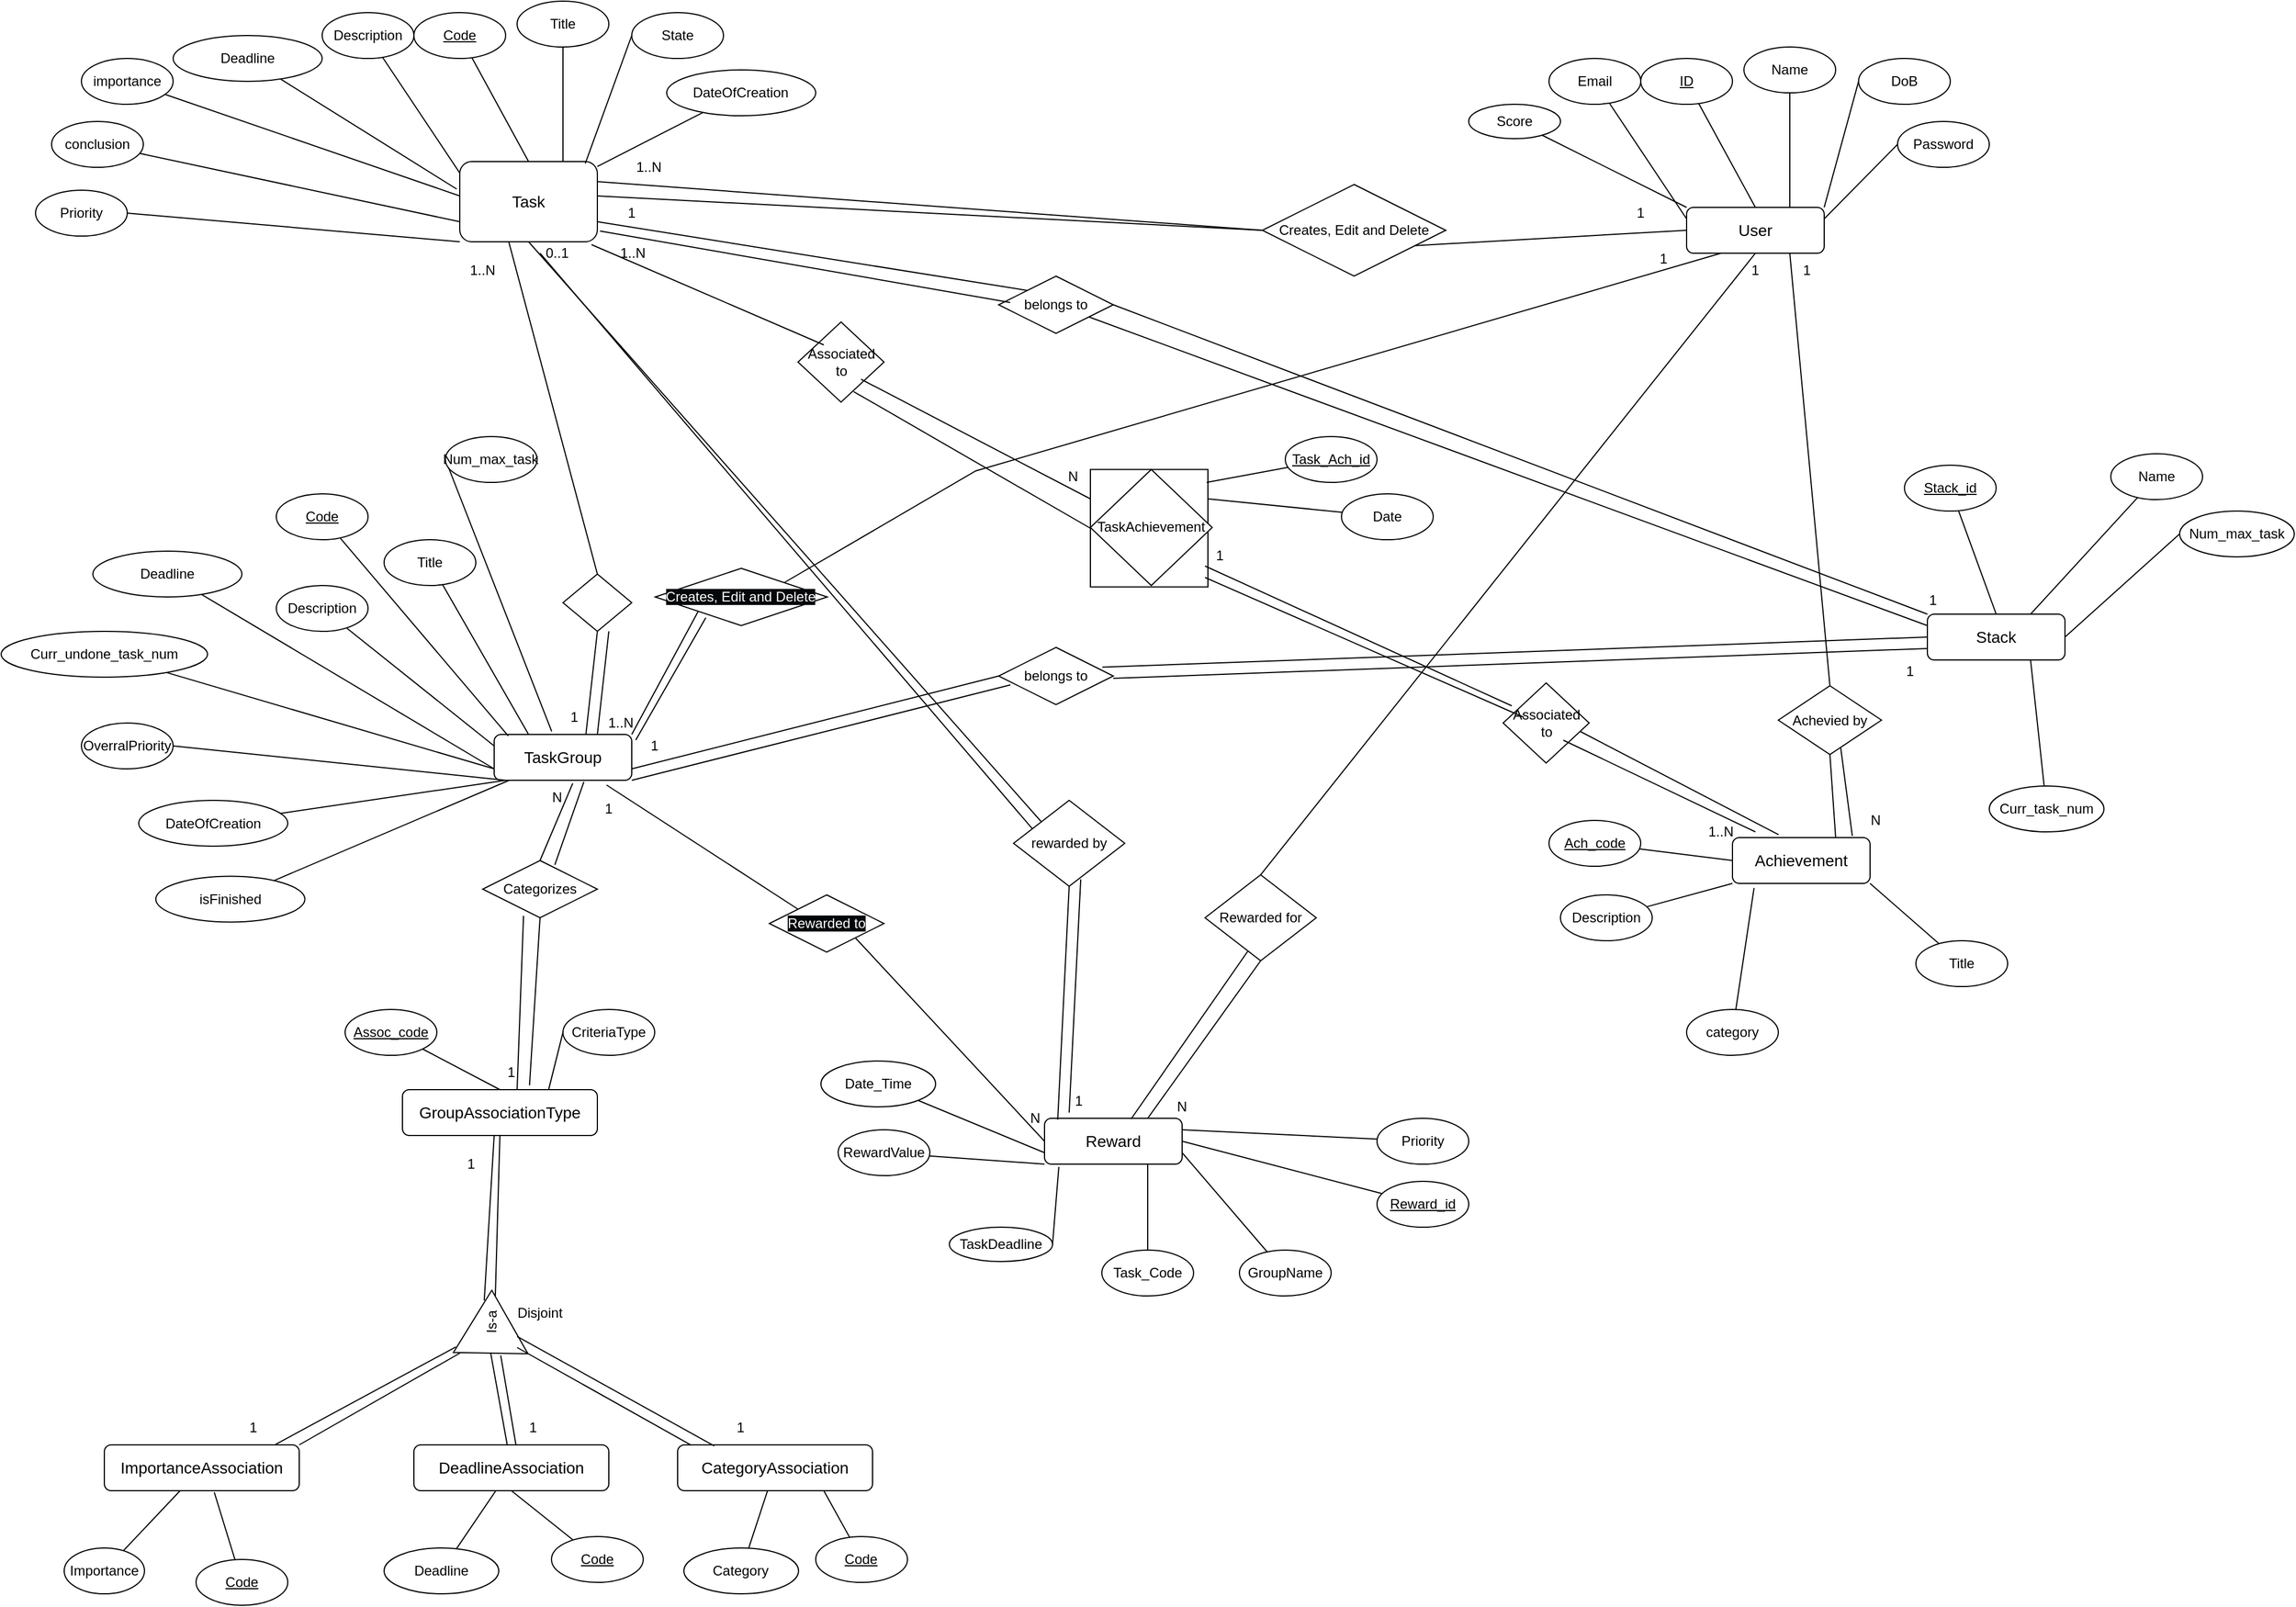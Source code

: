 <mxfile version="21.3.7">
  <diagram name="Página-1" id="x4wk0Ayn7jHA7g6Jbh_h">
    <mxGraphModel dx="1687" dy="932" grid="1" gridSize="10" guides="1" tooltips="1" connect="1" arrows="1" fold="1" page="1" pageScale="1" pageWidth="827" pageHeight="1169" math="0" shadow="0">
      <root>
        <mxCell id="0" />
        <mxCell id="1" parent="0" />
        <mxCell id="_ivXm9f3MDUyb-QJYO9r-1" value="&lt;font style=&quot;font-size: 14px;&quot;&gt;Task&lt;/font&gt;" style="rounded=1;whiteSpace=wrap;html=1;" vertex="1" parent="1">
          <mxGeometry x="440" y="180" width="120" height="70" as="geometry" />
        </mxCell>
        <mxCell id="_ivXm9f3MDUyb-QJYO9r-2" value="" style="endArrow=none;html=1;rounded=0;exitX=0.5;exitY=0;exitDx=0;exitDy=0;" edge="1" parent="1" source="_ivXm9f3MDUyb-QJYO9r-1" target="_ivXm9f3MDUyb-QJYO9r-3">
          <mxGeometry width="50" height="50" relative="1" as="geometry">
            <mxPoint x="500" y="160" as="sourcePoint" />
            <mxPoint x="510" y="120" as="targetPoint" />
          </mxGeometry>
        </mxCell>
        <mxCell id="_ivXm9f3MDUyb-QJYO9r-3" value="&lt;u&gt;Code&lt;/u&gt;" style="ellipse;whiteSpace=wrap;html=1;" vertex="1" parent="1">
          <mxGeometry x="400" y="50" width="80" height="40" as="geometry" />
        </mxCell>
        <mxCell id="_ivXm9f3MDUyb-QJYO9r-4" value="" style="endArrow=none;html=1;rounded=0;" edge="1" parent="1" target="_ivXm9f3MDUyb-QJYO9r-5">
          <mxGeometry width="50" height="50" relative="1" as="geometry">
            <mxPoint x="530.005" y="180" as="sourcePoint" />
            <mxPoint x="686.65" y="150" as="targetPoint" />
          </mxGeometry>
        </mxCell>
        <mxCell id="_ivXm9f3MDUyb-QJYO9r-5" value="Title" style="ellipse;whiteSpace=wrap;html=1;" vertex="1" parent="1">
          <mxGeometry x="490" y="40" width="80" height="40" as="geometry" />
        </mxCell>
        <mxCell id="_ivXm9f3MDUyb-QJYO9r-6" value="" style="endArrow=none;html=1;rounded=0;" edge="1" parent="1" target="_ivXm9f3MDUyb-QJYO9r-7">
          <mxGeometry width="50" height="50" relative="1" as="geometry">
            <mxPoint x="440" y="190" as="sourcePoint" />
            <mxPoint x="706.65" y="230" as="targetPoint" />
          </mxGeometry>
        </mxCell>
        <mxCell id="_ivXm9f3MDUyb-QJYO9r-7" value="Description" style="ellipse;whiteSpace=wrap;html=1;" vertex="1" parent="1">
          <mxGeometry x="320" y="50" width="80" height="40" as="geometry" />
        </mxCell>
        <mxCell id="_ivXm9f3MDUyb-QJYO9r-8" value="" style="endArrow=none;html=1;rounded=0;exitX=-0.022;exitY=0.343;exitDx=0;exitDy=0;exitPerimeter=0;" edge="1" parent="1" source="_ivXm9f3MDUyb-QJYO9r-1" target="_ivXm9f3MDUyb-QJYO9r-9">
          <mxGeometry width="50" height="50" relative="1" as="geometry">
            <mxPoint x="430" y="240" as="sourcePoint" />
            <mxPoint x="656.65" y="300" as="targetPoint" />
          </mxGeometry>
        </mxCell>
        <mxCell id="_ivXm9f3MDUyb-QJYO9r-9" value="Deadline" style="ellipse;whiteSpace=wrap;html=1;" vertex="1" parent="1">
          <mxGeometry x="190" y="70" width="130" height="40" as="geometry" />
        </mxCell>
        <mxCell id="_ivXm9f3MDUyb-QJYO9r-10" value="" style="endArrow=none;html=1;rounded=0;" edge="1" parent="1" target="_ivXm9f3MDUyb-QJYO9r-11">
          <mxGeometry width="50" height="50" relative="1" as="geometry">
            <mxPoint x="440" y="210" as="sourcePoint" />
            <mxPoint x="636.65" y="380" as="targetPoint" />
          </mxGeometry>
        </mxCell>
        <mxCell id="_ivXm9f3MDUyb-QJYO9r-11" value="importance" style="ellipse;whiteSpace=wrap;html=1;" vertex="1" parent="1">
          <mxGeometry x="110" y="90" width="80" height="40" as="geometry" />
        </mxCell>
        <mxCell id="_ivXm9f3MDUyb-QJYO9r-14" value="" style="endArrow=none;html=1;rounded=0;exitX=0;exitY=1;exitDx=0;exitDy=0;entryX=1;entryY=0.5;entryDx=0;entryDy=0;" edge="1" parent="1" source="_ivXm9f3MDUyb-QJYO9r-1" target="_ivXm9f3MDUyb-QJYO9r-15">
          <mxGeometry width="50" height="50" relative="1" as="geometry">
            <mxPoint x="450" y="220" as="sourcePoint" />
            <mxPoint x="320" y="310" as="targetPoint" />
          </mxGeometry>
        </mxCell>
        <mxCell id="_ivXm9f3MDUyb-QJYO9r-15" value="Priority" style="ellipse;whiteSpace=wrap;html=1;" vertex="1" parent="1">
          <mxGeometry x="70" y="205" width="80" height="40" as="geometry" />
        </mxCell>
        <mxCell id="_ivXm9f3MDUyb-QJYO9r-16" value="" style="endArrow=none;html=1;rounded=0;exitX=0.912;exitY=0.025;exitDx=0;exitDy=0;entryX=0;entryY=0.5;entryDx=0;entryDy=0;exitPerimeter=0;" edge="1" parent="1" source="_ivXm9f3MDUyb-QJYO9r-1" target="_ivXm9f3MDUyb-QJYO9r-17">
          <mxGeometry width="50" height="50" relative="1" as="geometry">
            <mxPoint x="560" y="200" as="sourcePoint" />
            <mxPoint x="710" y="260" as="targetPoint" />
          </mxGeometry>
        </mxCell>
        <mxCell id="_ivXm9f3MDUyb-QJYO9r-17" value="State" style="ellipse;whiteSpace=wrap;html=1;" vertex="1" parent="1">
          <mxGeometry x="590" y="50" width="80" height="40" as="geometry" />
        </mxCell>
        <mxCell id="_ivXm9f3MDUyb-QJYO9r-18" value="&lt;font style=&quot;font-size: 14px;&quot;&gt;User&lt;/font&gt;" style="rounded=1;whiteSpace=wrap;html=1;" vertex="1" parent="1">
          <mxGeometry x="1510" y="220" width="120" height="40" as="geometry" />
        </mxCell>
        <mxCell id="_ivXm9f3MDUyb-QJYO9r-19" value="" style="endArrow=none;html=1;rounded=0;exitX=0.5;exitY=0;exitDx=0;exitDy=0;" edge="1" parent="1" source="_ivXm9f3MDUyb-QJYO9r-18" target="_ivXm9f3MDUyb-QJYO9r-20">
          <mxGeometry width="50" height="50" relative="1" as="geometry">
            <mxPoint x="1570" y="200" as="sourcePoint" />
            <mxPoint x="1580" y="160" as="targetPoint" />
          </mxGeometry>
        </mxCell>
        <mxCell id="_ivXm9f3MDUyb-QJYO9r-20" value="&lt;u&gt;ID&lt;/u&gt;" style="ellipse;whiteSpace=wrap;html=1;" vertex="1" parent="1">
          <mxGeometry x="1470" y="90" width="80" height="40" as="geometry" />
        </mxCell>
        <mxCell id="_ivXm9f3MDUyb-QJYO9r-21" value="" style="endArrow=none;html=1;rounded=0;" edge="1" parent="1" target="_ivXm9f3MDUyb-QJYO9r-22">
          <mxGeometry width="50" height="50" relative="1" as="geometry">
            <mxPoint x="1600.005" y="220" as="sourcePoint" />
            <mxPoint x="1756.65" y="190" as="targetPoint" />
          </mxGeometry>
        </mxCell>
        <mxCell id="_ivXm9f3MDUyb-QJYO9r-22" value="Name" style="ellipse;whiteSpace=wrap;html=1;" vertex="1" parent="1">
          <mxGeometry x="1560" y="80" width="80" height="40" as="geometry" />
        </mxCell>
        <mxCell id="_ivXm9f3MDUyb-QJYO9r-23" value="" style="endArrow=none;html=1;rounded=0;" edge="1" parent="1" target="_ivXm9f3MDUyb-QJYO9r-24">
          <mxGeometry width="50" height="50" relative="1" as="geometry">
            <mxPoint x="1510" y="230" as="sourcePoint" />
            <mxPoint x="1776.65" y="270" as="targetPoint" />
          </mxGeometry>
        </mxCell>
        <mxCell id="_ivXm9f3MDUyb-QJYO9r-24" value="Email" style="ellipse;whiteSpace=wrap;html=1;" vertex="1" parent="1">
          <mxGeometry x="1390" y="90" width="80" height="40" as="geometry" />
        </mxCell>
        <mxCell id="_ivXm9f3MDUyb-QJYO9r-25" value="" style="endArrow=none;html=1;rounded=0;exitX=1;exitY=0;exitDx=0;exitDy=0;entryX=0;entryY=0.5;entryDx=0;entryDy=0;" edge="1" parent="1" source="_ivXm9f3MDUyb-QJYO9r-18" target="_ivXm9f3MDUyb-QJYO9r-26">
          <mxGeometry width="50" height="50" relative="1" as="geometry">
            <mxPoint x="1630" y="240" as="sourcePoint" />
            <mxPoint x="1780" y="300" as="targetPoint" />
          </mxGeometry>
        </mxCell>
        <mxCell id="_ivXm9f3MDUyb-QJYO9r-26" value="DoB" style="ellipse;whiteSpace=wrap;html=1;" vertex="1" parent="1">
          <mxGeometry x="1660" y="90" width="80" height="40" as="geometry" />
        </mxCell>
        <mxCell id="_ivXm9f3MDUyb-QJYO9r-27" value="" style="endArrow=none;html=1;rounded=0;exitX=0;exitY=0;exitDx=0;exitDy=0;" edge="1" parent="1" source="_ivXm9f3MDUyb-QJYO9r-18" target="_ivXm9f3MDUyb-QJYO9r-28">
          <mxGeometry width="50" height="50" relative="1" as="geometry">
            <mxPoint x="1500" y="270" as="sourcePoint" />
            <mxPoint x="1776.65" y="420" as="targetPoint" />
          </mxGeometry>
        </mxCell>
        <mxCell id="_ivXm9f3MDUyb-QJYO9r-28" value="Score" style="ellipse;whiteSpace=wrap;html=1;" vertex="1" parent="1">
          <mxGeometry x="1320" y="130" width="80" height="30" as="geometry" />
        </mxCell>
        <mxCell id="_ivXm9f3MDUyb-QJYO9r-29" value="" style="endArrow=none;html=1;rounded=0;exitX=1;exitY=0.75;exitDx=0;exitDy=0;entryX=0;entryY=0.5;entryDx=0;entryDy=0;startArrow=none;" edge="1" parent="1" source="_ivXm9f3MDUyb-QJYO9r-95" target="_ivXm9f3MDUyb-QJYO9r-18">
          <mxGeometry width="50" height="50" relative="1" as="geometry">
            <mxPoint x="810" y="219.5" as="sourcePoint" />
            <mxPoint x="920" y="219.5" as="targetPoint" />
          </mxGeometry>
        </mxCell>
        <mxCell id="_ivXm9f3MDUyb-QJYO9r-30" value="&lt;font style=&quot;font-size: 14px;&quot;&gt;Stack&lt;/font&gt;" style="rounded=1;whiteSpace=wrap;html=1;" vertex="1" parent="1">
          <mxGeometry x="1720" y="575" width="120" height="40" as="geometry" />
        </mxCell>
        <mxCell id="_ivXm9f3MDUyb-QJYO9r-31" value="" style="endArrow=none;html=1;rounded=0;exitX=0.5;exitY=0;exitDx=0;exitDy=0;" edge="1" parent="1" source="_ivXm9f3MDUyb-QJYO9r-30" target="_ivXm9f3MDUyb-QJYO9r-32">
          <mxGeometry width="50" height="50" relative="1" as="geometry">
            <mxPoint x="1780" y="555" as="sourcePoint" />
            <mxPoint x="1790" y="515" as="targetPoint" />
          </mxGeometry>
        </mxCell>
        <mxCell id="_ivXm9f3MDUyb-QJYO9r-32" value="&lt;u&gt;Stack_id&lt;/u&gt;" style="ellipse;whiteSpace=wrap;html=1;" vertex="1" parent="1">
          <mxGeometry x="1700" y="445" width="80" height="40" as="geometry" />
        </mxCell>
        <mxCell id="_ivXm9f3MDUyb-QJYO9r-33" value="" style="endArrow=none;html=1;rounded=0;" edge="1" parent="1" target="_ivXm9f3MDUyb-QJYO9r-34">
          <mxGeometry width="50" height="50" relative="1" as="geometry">
            <mxPoint x="1810.005" y="575" as="sourcePoint" />
            <mxPoint x="1966.65" y="545" as="targetPoint" />
          </mxGeometry>
        </mxCell>
        <mxCell id="_ivXm9f3MDUyb-QJYO9r-34" value="Name" style="ellipse;whiteSpace=wrap;html=1;" vertex="1" parent="1">
          <mxGeometry x="1880" y="435" width="80" height="40" as="geometry" />
        </mxCell>
        <mxCell id="_ivXm9f3MDUyb-QJYO9r-35" value="" style="endArrow=none;html=1;rounded=0;exitX=0.75;exitY=1;exitDx=0;exitDy=0;" edge="1" parent="1" source="_ivXm9f3MDUyb-QJYO9r-30" target="_ivXm9f3MDUyb-QJYO9r-36">
          <mxGeometry width="50" height="50" relative="1" as="geometry">
            <mxPoint x="1720" y="585" as="sourcePoint" />
            <mxPoint x="1986.65" y="625" as="targetPoint" />
          </mxGeometry>
        </mxCell>
        <mxCell id="_ivXm9f3MDUyb-QJYO9r-36" value="Curr_task_num" style="ellipse;whiteSpace=wrap;html=1;" vertex="1" parent="1">
          <mxGeometry x="1774" y="725" width="100" height="40" as="geometry" />
        </mxCell>
        <mxCell id="_ivXm9f3MDUyb-QJYO9r-37" value="" style="endArrow=none;html=1;rounded=0;exitX=1;exitY=0.75;exitDx=0;exitDy=0;entryX=0;entryY=0.5;entryDx=0;entryDy=0;" edge="1" parent="1" target="_ivXm9f3MDUyb-QJYO9r-38">
          <mxGeometry width="50" height="50" relative="1" as="geometry">
            <mxPoint x="1840" y="595" as="sourcePoint" />
            <mxPoint x="1990" y="655" as="targetPoint" />
          </mxGeometry>
        </mxCell>
        <mxCell id="_ivXm9f3MDUyb-QJYO9r-38" value="Num_max_task" style="ellipse;whiteSpace=wrap;html=1;" vertex="1" parent="1">
          <mxGeometry x="1940" y="485" width="100" height="40" as="geometry" />
        </mxCell>
        <mxCell id="_ivXm9f3MDUyb-QJYO9r-39" value="" style="endArrow=none;html=1;rounded=0;entryX=0;entryY=0;entryDx=0;entryDy=0;exitX=1;exitY=0.5;exitDx=0;exitDy=0;" edge="1" parent="1" source="_ivXm9f3MDUyb-QJYO9r-61" target="_ivXm9f3MDUyb-QJYO9r-30">
          <mxGeometry width="50" height="50" relative="1" as="geometry">
            <mxPoint x="950" y="280" as="sourcePoint" />
            <mxPoint x="740" y="420" as="targetPoint" />
          </mxGeometry>
        </mxCell>
        <mxCell id="_ivXm9f3MDUyb-QJYO9r-40" value="&lt;span style=&quot;font-size: 14px;&quot;&gt;TaskGroup&lt;/span&gt;" style="rounded=1;whiteSpace=wrap;html=1;" vertex="1" parent="1">
          <mxGeometry x="470" y="680" width="120" height="40" as="geometry" />
        </mxCell>
        <mxCell id="_ivXm9f3MDUyb-QJYO9r-41" value="" style="endArrow=none;html=1;rounded=0;exitX=0.102;exitY=0.031;exitDx=0;exitDy=0;exitPerimeter=0;" edge="1" parent="1" source="_ivXm9f3MDUyb-QJYO9r-40" target="_ivXm9f3MDUyb-QJYO9r-42">
          <mxGeometry width="50" height="50" relative="1" as="geometry">
            <mxPoint x="530" y="660" as="sourcePoint" />
            <mxPoint x="540" y="620" as="targetPoint" />
          </mxGeometry>
        </mxCell>
        <mxCell id="_ivXm9f3MDUyb-QJYO9r-42" value="&lt;u&gt;Code&lt;/u&gt;" style="ellipse;whiteSpace=wrap;html=1;" vertex="1" parent="1">
          <mxGeometry x="280" y="470" width="80" height="40" as="geometry" />
        </mxCell>
        <mxCell id="_ivXm9f3MDUyb-QJYO9r-43" value="" style="endArrow=none;html=1;rounded=0;exitX=0.25;exitY=0;exitDx=0;exitDy=0;" edge="1" parent="1" source="_ivXm9f3MDUyb-QJYO9r-40" target="_ivXm9f3MDUyb-QJYO9r-44">
          <mxGeometry width="50" height="50" relative="1" as="geometry">
            <mxPoint x="490" y="670" as="sourcePoint" />
            <mxPoint x="716.65" y="650" as="targetPoint" />
          </mxGeometry>
        </mxCell>
        <mxCell id="_ivXm9f3MDUyb-QJYO9r-44" value="Title" style="ellipse;whiteSpace=wrap;html=1;" vertex="1" parent="1">
          <mxGeometry x="374" y="510" width="80" height="40" as="geometry" />
        </mxCell>
        <mxCell id="_ivXm9f3MDUyb-QJYO9r-45" value="" style="endArrow=none;html=1;rounded=0;" edge="1" parent="1" target="_ivXm9f3MDUyb-QJYO9r-46">
          <mxGeometry width="50" height="50" relative="1" as="geometry">
            <mxPoint x="470" y="690" as="sourcePoint" />
            <mxPoint x="736.65" y="730" as="targetPoint" />
          </mxGeometry>
        </mxCell>
        <mxCell id="_ivXm9f3MDUyb-QJYO9r-46" value="Description" style="ellipse;whiteSpace=wrap;html=1;" vertex="1" parent="1">
          <mxGeometry x="280" y="550" width="80" height="40" as="geometry" />
        </mxCell>
        <mxCell id="_ivXm9f3MDUyb-QJYO9r-47" value="" style="endArrow=none;html=1;rounded=0;exitX=0;exitY=0.75;exitDx=0;exitDy=0;" edge="1" parent="1" source="_ivXm9f3MDUyb-QJYO9r-40" target="_ivXm9f3MDUyb-QJYO9r-48">
          <mxGeometry width="50" height="50" relative="1" as="geometry">
            <mxPoint x="460" y="740" as="sourcePoint" />
            <mxPoint x="686.65" y="800" as="targetPoint" />
          </mxGeometry>
        </mxCell>
        <mxCell id="_ivXm9f3MDUyb-QJYO9r-48" value="Deadline" style="ellipse;whiteSpace=wrap;html=1;" vertex="1" parent="1">
          <mxGeometry x="120" y="520" width="130" height="40" as="geometry" />
        </mxCell>
        <mxCell id="_ivXm9f3MDUyb-QJYO9r-49" value="" style="endArrow=none;html=1;rounded=0;" edge="1" parent="1" target="_ivXm9f3MDUyb-QJYO9r-50">
          <mxGeometry width="50" height="50" relative="1" as="geometry">
            <mxPoint x="470" y="710" as="sourcePoint" />
            <mxPoint x="666.65" y="880" as="targetPoint" />
          </mxGeometry>
        </mxCell>
        <mxCell id="_ivXm9f3MDUyb-QJYO9r-50" value="Curr_undone_task_num" style="ellipse;whiteSpace=wrap;html=1;" vertex="1" parent="1">
          <mxGeometry x="40" y="590" width="180" height="40" as="geometry" />
        </mxCell>
        <mxCell id="_ivXm9f3MDUyb-QJYO9r-53" value="" style="endArrow=none;html=1;rounded=0;exitX=0.083;exitY=1;exitDx=0;exitDy=0;exitPerimeter=0;entryX=1;entryY=0.5;entryDx=0;entryDy=0;" edge="1" parent="1" target="_ivXm9f3MDUyb-QJYO9r-54">
          <mxGeometry width="50" height="50" relative="1" as="geometry">
            <mxPoint x="480" y="720" as="sourcePoint" />
            <mxPoint x="350" y="810" as="targetPoint" />
          </mxGeometry>
        </mxCell>
        <mxCell id="_ivXm9f3MDUyb-QJYO9r-54" value="OverralPriority" style="ellipse;whiteSpace=wrap;html=1;" vertex="1" parent="1">
          <mxGeometry x="110" y="670" width="80" height="40" as="geometry" />
        </mxCell>
        <mxCell id="_ivXm9f3MDUyb-QJYO9r-55" value="" style="endArrow=none;html=1;rounded=0;entryX=0;entryY=0.5;entryDx=0;entryDy=0;exitX=0.418;exitY=-0.067;exitDx=0;exitDy=0;exitPerimeter=0;" edge="1" parent="1" source="_ivXm9f3MDUyb-QJYO9r-40" target="_ivXm9f3MDUyb-QJYO9r-56">
          <mxGeometry width="50" height="50" relative="1" as="geometry">
            <mxPoint x="580" y="680" as="sourcePoint" />
            <mxPoint x="740" y="760" as="targetPoint" />
          </mxGeometry>
        </mxCell>
        <mxCell id="_ivXm9f3MDUyb-QJYO9r-56" value="Num_max_task" style="ellipse;whiteSpace=wrap;html=1;" vertex="1" parent="1">
          <mxGeometry x="427.45" y="420" width="80" height="40" as="geometry" />
        </mxCell>
        <mxCell id="_ivXm9f3MDUyb-QJYO9r-57" value="" style="endArrow=none;html=1;rounded=0;exitX=0;exitY=0.75;exitDx=0;exitDy=0;" edge="1" parent="1" target="_ivXm9f3MDUyb-QJYO9r-58">
          <mxGeometry width="50" height="50" relative="1" as="geometry">
            <mxPoint x="480" y="720" as="sourcePoint" />
            <mxPoint x="696.65" y="810" as="targetPoint" />
          </mxGeometry>
        </mxCell>
        <mxCell id="_ivXm9f3MDUyb-QJYO9r-58" value="DateOfCreation" style="ellipse;whiteSpace=wrap;html=1;" vertex="1" parent="1">
          <mxGeometry x="160" y="737.5" width="130" height="40" as="geometry" />
        </mxCell>
        <mxCell id="_ivXm9f3MDUyb-QJYO9r-59" value="" style="endArrow=none;html=1;rounded=0;" edge="1" parent="1" source="_ivXm9f3MDUyb-QJYO9r-1" target="_ivXm9f3MDUyb-QJYO9r-60">
          <mxGeometry width="50" height="50" relative="1" as="geometry">
            <mxPoint x="619.999" y="210" as="sourcePoint" />
            <mxPoint x="1087.12" y="330" as="targetPoint" />
          </mxGeometry>
        </mxCell>
        <mxCell id="_ivXm9f3MDUyb-QJYO9r-60" value="DateOfCreation" style="ellipse;whiteSpace=wrap;html=1;" vertex="1" parent="1">
          <mxGeometry x="620.47" y="100" width="130" height="40" as="geometry" />
        </mxCell>
        <mxCell id="_ivXm9f3MDUyb-QJYO9r-61" value="belongs to" style="rhombus;whiteSpace=wrap;html=1;" vertex="1" parent="1">
          <mxGeometry x="910" y="280" width="100" height="50" as="geometry" />
        </mxCell>
        <mxCell id="_ivXm9f3MDUyb-QJYO9r-62" value="" style="endArrow=none;html=1;rounded=0;exitX=1;exitY=0.75;exitDx=0;exitDy=0;entryX=0;entryY=0;entryDx=0;entryDy=0;" edge="1" parent="1" source="_ivXm9f3MDUyb-QJYO9r-1" target="_ivXm9f3MDUyb-QJYO9r-61">
          <mxGeometry width="50" height="50" relative="1" as="geometry">
            <mxPoint x="690" y="400" as="sourcePoint" />
            <mxPoint x="740" y="350" as="targetPoint" />
          </mxGeometry>
        </mxCell>
        <mxCell id="_ivXm9f3MDUyb-QJYO9r-63" value="&lt;font style=&quot;font-size: 14px;&quot;&gt;GroupAssociationType&lt;/font&gt;" style="rounded=1;whiteSpace=wrap;html=1;" vertex="1" parent="1">
          <mxGeometry x="390" y="990" width="170" height="40" as="geometry" />
        </mxCell>
        <mxCell id="_ivXm9f3MDUyb-QJYO9r-64" value="" style="endArrow=none;html=1;rounded=0;exitX=0.5;exitY=0;exitDx=0;exitDy=0;" edge="1" parent="1" source="_ivXm9f3MDUyb-QJYO9r-63" target="_ivXm9f3MDUyb-QJYO9r-65">
          <mxGeometry width="50" height="50" relative="1" as="geometry">
            <mxPoint x="440" y="1030" as="sourcePoint" />
            <mxPoint x="450" y="990" as="targetPoint" />
          </mxGeometry>
        </mxCell>
        <mxCell id="_ivXm9f3MDUyb-QJYO9r-65" value="&lt;u&gt;Assoc_code&lt;/u&gt;" style="ellipse;whiteSpace=wrap;html=1;" vertex="1" parent="1">
          <mxGeometry x="340" y="920" width="80" height="40" as="geometry" />
        </mxCell>
        <mxCell id="_ivXm9f3MDUyb-QJYO9r-66" value="" style="endArrow=none;html=1;rounded=0;exitX=0.75;exitY=0;exitDx=0;exitDy=0;entryX=0;entryY=0.5;entryDx=0;entryDy=0;" edge="1" parent="1" source="_ivXm9f3MDUyb-QJYO9r-63" target="_ivXm9f3MDUyb-QJYO9r-67">
          <mxGeometry width="50" height="50" relative="1" as="geometry">
            <mxPoint x="500" y="1070" as="sourcePoint" />
            <mxPoint x="650" y="1130" as="targetPoint" />
          </mxGeometry>
        </mxCell>
        <mxCell id="_ivXm9f3MDUyb-QJYO9r-67" value="CriteriaType" style="ellipse;whiteSpace=wrap;html=1;" vertex="1" parent="1">
          <mxGeometry x="530" y="920" width="80" height="40" as="geometry" />
        </mxCell>
        <mxCell id="_ivXm9f3MDUyb-QJYO9r-68" value="" style="endArrow=none;html=1;rounded=0;entryX=0.652;entryY=-0.094;entryDx=0;entryDy=0;exitX=0.5;exitY=1;exitDx=0;exitDy=0;startArrow=none;entryPerimeter=0;" edge="1" parent="1" source="_ivXm9f3MDUyb-QJYO9r-70" target="_ivXm9f3MDUyb-QJYO9r-63">
          <mxGeometry width="50" height="50" relative="1" as="geometry">
            <mxPoint x="490" y="910" as="sourcePoint" />
            <mxPoint x="490" y="1050" as="targetPoint" />
          </mxGeometry>
        </mxCell>
        <mxCell id="_ivXm9f3MDUyb-QJYO9r-69" value="" style="endArrow=none;html=1;rounded=0;entryX=0.5;entryY=0;entryDx=0;entryDy=0;exitX=0.571;exitY=1.068;exitDx=0;exitDy=0;exitPerimeter=0;" edge="1" parent="1" source="_ivXm9f3MDUyb-QJYO9r-40" target="_ivXm9f3MDUyb-QJYO9r-70">
          <mxGeometry width="50" height="50" relative="1" as="geometry">
            <mxPoint x="539" y="723" as="sourcePoint" />
            <mxPoint x="490" y="1050" as="targetPoint" />
          </mxGeometry>
        </mxCell>
        <mxCell id="_ivXm9f3MDUyb-QJYO9r-70" value="Categorizes" style="rhombus;whiteSpace=wrap;html=1;" vertex="1" parent="1">
          <mxGeometry x="460" y="790" width="100" height="50" as="geometry" />
        </mxCell>
        <mxCell id="_ivXm9f3MDUyb-QJYO9r-71" value="&lt;font style=&quot;font-size: 14px;&quot;&gt;ImportanceAssociation&lt;/font&gt;" style="rounded=1;whiteSpace=wrap;html=1;" vertex="1" parent="1">
          <mxGeometry x="130" y="1300" width="170" height="40" as="geometry" />
        </mxCell>
        <mxCell id="_ivXm9f3MDUyb-QJYO9r-72" value="" style="endArrow=none;html=1;rounded=0;exitX=0.564;exitY=1.034;exitDx=0;exitDy=0;exitPerimeter=0;" edge="1" parent="1" source="_ivXm9f3MDUyb-QJYO9r-71" target="_ivXm9f3MDUyb-QJYO9r-73">
          <mxGeometry width="50" height="50" relative="1" as="geometry">
            <mxPoint x="400" y="1280" as="sourcePoint" />
            <mxPoint x="410" y="1240" as="targetPoint" />
          </mxGeometry>
        </mxCell>
        <mxCell id="_ivXm9f3MDUyb-QJYO9r-73" value="&lt;u&gt;Code&lt;/u&gt;" style="ellipse;whiteSpace=wrap;html=1;" vertex="1" parent="1">
          <mxGeometry x="210" y="1400" width="80" height="40" as="geometry" />
        </mxCell>
        <mxCell id="_ivXm9f3MDUyb-QJYO9r-74" value="" style="endArrow=none;html=1;rounded=0;" edge="1" parent="1" source="_ivXm9f3MDUyb-QJYO9r-71" target="_ivXm9f3MDUyb-QJYO9r-75">
          <mxGeometry width="50" height="50" relative="1" as="geometry">
            <mxPoint x="340" y="1310" as="sourcePoint" />
            <mxPoint x="606.65" y="1350" as="targetPoint" />
          </mxGeometry>
        </mxCell>
        <mxCell id="_ivXm9f3MDUyb-QJYO9r-75" value="Importance" style="ellipse;whiteSpace=wrap;html=1;" vertex="1" parent="1">
          <mxGeometry x="95" y="1390" width="70" height="40" as="geometry" />
        </mxCell>
        <mxCell id="_ivXm9f3MDUyb-QJYO9r-76" value="" style="endArrow=none;html=1;rounded=0;entryX=0.879;entryY=-0.012;entryDx=0;entryDy=0;entryPerimeter=0;exitX=0.088;exitY=0.03;exitDx=0;exitDy=0;exitPerimeter=0;" edge="1" parent="1" source="_ivXm9f3MDUyb-QJYO9r-77" target="_ivXm9f3MDUyb-QJYO9r-71">
          <mxGeometry width="50" height="50" relative="1" as="geometry">
            <mxPoint x="420" y="1230" as="sourcePoint" />
            <mxPoint x="360" y="1289" as="targetPoint" />
          </mxGeometry>
        </mxCell>
        <mxCell id="_ivXm9f3MDUyb-QJYO9r-77" value="Is-a&lt;br&gt;" style="triangle;whiteSpace=wrap;html=1;rotation=-89;" vertex="1" parent="1">
          <mxGeometry x="440" y="1160" width="54.91" height="65" as="geometry" />
        </mxCell>
        <mxCell id="_ivXm9f3MDUyb-QJYO9r-78" value="&lt;font style=&quot;font-size: 14px;&quot;&gt;DeadlineAssociation&lt;/font&gt;" style="rounded=1;whiteSpace=wrap;html=1;" vertex="1" parent="1">
          <mxGeometry x="400" y="1300" width="170" height="40" as="geometry" />
        </mxCell>
        <mxCell id="_ivXm9f3MDUyb-QJYO9r-79" value="" style="endArrow=none;html=1;rounded=0;exitX=0.5;exitY=1;exitDx=0;exitDy=0;" edge="1" parent="1" source="_ivXm9f3MDUyb-QJYO9r-78" target="_ivXm9f3MDUyb-QJYO9r-80">
          <mxGeometry width="50" height="50" relative="1" as="geometry">
            <mxPoint x="730" y="1381" as="sourcePoint" />
            <mxPoint x="740" y="1341" as="targetPoint" />
          </mxGeometry>
        </mxCell>
        <mxCell id="_ivXm9f3MDUyb-QJYO9r-80" value="&lt;u&gt;Code&lt;/u&gt;" style="ellipse;whiteSpace=wrap;html=1;" vertex="1" parent="1">
          <mxGeometry x="520" y="1380" width="80" height="40" as="geometry" />
        </mxCell>
        <mxCell id="_ivXm9f3MDUyb-QJYO9r-81" value="" style="endArrow=none;html=1;rounded=0;" edge="1" parent="1" source="_ivXm9f3MDUyb-QJYO9r-78" target="_ivXm9f3MDUyb-QJYO9r-82">
          <mxGeometry width="50" height="50" relative="1" as="geometry">
            <mxPoint x="670" y="1411" as="sourcePoint" />
            <mxPoint x="936.65" y="1451" as="targetPoint" />
          </mxGeometry>
        </mxCell>
        <mxCell id="_ivXm9f3MDUyb-QJYO9r-82" value="Deadline" style="ellipse;whiteSpace=wrap;html=1;" vertex="1" parent="1">
          <mxGeometry x="374" y="1390" width="100" height="40" as="geometry" />
        </mxCell>
        <mxCell id="_ivXm9f3MDUyb-QJYO9r-83" value="&lt;font style=&quot;font-size: 14px;&quot;&gt;CategoryAssociation&lt;/font&gt;" style="rounded=1;whiteSpace=wrap;html=1;" vertex="1" parent="1">
          <mxGeometry x="630" y="1300" width="170" height="40" as="geometry" />
        </mxCell>
        <mxCell id="_ivXm9f3MDUyb-QJYO9r-84" value="" style="endArrow=none;html=1;rounded=0;exitX=0.75;exitY=1;exitDx=0;exitDy=0;" edge="1" parent="1" source="_ivXm9f3MDUyb-QJYO9r-83" target="_ivXm9f3MDUyb-QJYO9r-85">
          <mxGeometry width="50" height="50" relative="1" as="geometry">
            <mxPoint x="970" y="1480" as="sourcePoint" />
            <mxPoint x="1080" y="1371" as="targetPoint" />
          </mxGeometry>
        </mxCell>
        <mxCell id="_ivXm9f3MDUyb-QJYO9r-85" value="&lt;u&gt;Code&lt;/u&gt;" style="ellipse;whiteSpace=wrap;html=1;" vertex="1" parent="1">
          <mxGeometry x="750.47" y="1380" width="80" height="40" as="geometry" />
        </mxCell>
        <mxCell id="_ivXm9f3MDUyb-QJYO9r-86" value="" style="endArrow=none;html=1;rounded=0;" edge="1" parent="1" source="_ivXm9f3MDUyb-QJYO9r-83" target="_ivXm9f3MDUyb-QJYO9r-87">
          <mxGeometry width="50" height="50" relative="1" as="geometry">
            <mxPoint x="1010" y="1441" as="sourcePoint" />
            <mxPoint x="1276.65" y="1481" as="targetPoint" />
          </mxGeometry>
        </mxCell>
        <mxCell id="_ivXm9f3MDUyb-QJYO9r-87" value="Category" style="ellipse;whiteSpace=wrap;html=1;" vertex="1" parent="1">
          <mxGeometry x="635.47" y="1390" width="100" height="40" as="geometry" />
        </mxCell>
        <mxCell id="_ivXm9f3MDUyb-QJYO9r-88" value="" style="endArrow=none;html=1;rounded=0;exitX=0;exitY=0.5;exitDx=0;exitDy=0;" edge="1" parent="1" source="_ivXm9f3MDUyb-QJYO9r-77" target="_ivXm9f3MDUyb-QJYO9r-78">
          <mxGeometry width="50" height="50" relative="1" as="geometry">
            <mxPoint x="600" y="1090" as="sourcePoint" />
            <mxPoint x="600" y="1240" as="targetPoint" />
          </mxGeometry>
        </mxCell>
        <mxCell id="_ivXm9f3MDUyb-QJYO9r-89" value="" style="endArrow=none;html=1;rounded=0;entryX=0.188;entryY=0.024;entryDx=0;entryDy=0;exitX=0.272;exitY=0.852;exitDx=0;exitDy=0;exitPerimeter=0;entryPerimeter=0;" edge="1" parent="1" source="_ivXm9f3MDUyb-QJYO9r-77" target="_ivXm9f3MDUyb-QJYO9r-83">
          <mxGeometry width="50" height="50" relative="1" as="geometry">
            <mxPoint x="600" y="1100" as="sourcePoint" />
            <mxPoint x="600" y="1240" as="targetPoint" />
          </mxGeometry>
        </mxCell>
        <mxCell id="_ivXm9f3MDUyb-QJYO9r-90" value="" style="endArrow=none;html=1;rounded=0;entryX=0.834;entryY=0.401;entryDx=0;entryDy=0;entryPerimeter=0;" edge="1" parent="1" target="_ivXm9f3MDUyb-QJYO9r-77">
          <mxGeometry width="50" height="50" relative="1" as="geometry">
            <mxPoint x="470" y="1030" as="sourcePoint" />
            <mxPoint x="470" y="1170" as="targetPoint" />
          </mxGeometry>
        </mxCell>
        <mxCell id="_ivXm9f3MDUyb-QJYO9r-91" value="&lt;span style=&quot;color: rgb(255, 255, 255); font-family: Helvetica; font-size: 12px; font-style: normal; font-variant-ligatures: normal; font-variant-caps: normal; font-weight: 400; letter-spacing: normal; orphans: 2; text-align: center; text-indent: 0px; text-transform: none; widows: 2; word-spacing: 0px; -webkit-text-stroke-width: 0px; background-color: rgb(4, 7, 10); text-decoration-thickness: initial; text-decoration-style: initial; text-decoration-color: initial; float: none; display: inline !important;&quot;&gt;Creates, Edit and Delete&lt;/span&gt;" style="rhombus;whiteSpace=wrap;html=1;" vertex="1" parent="1">
          <mxGeometry x="610.47" y="535" width="150" height="50" as="geometry" />
        </mxCell>
        <mxCell id="_ivXm9f3MDUyb-QJYO9r-92" value="" style="endArrow=none;html=1;rounded=0;exitX=0;exitY=1;exitDx=0;exitDy=0;entryX=1;entryY=0;entryDx=0;entryDy=0;" edge="1" parent="1" source="_ivXm9f3MDUyb-QJYO9r-91" target="_ivXm9f3MDUyb-QJYO9r-40">
          <mxGeometry width="50" height="50" relative="1" as="geometry">
            <mxPoint x="880" y="480" as="sourcePoint" />
            <mxPoint x="590" y="700" as="targetPoint" />
          </mxGeometry>
        </mxCell>
        <mxCell id="_ivXm9f3MDUyb-QJYO9r-93" value="" style="endArrow=none;html=1;rounded=0;entryX=1;entryY=0;entryDx=0;entryDy=0;exitX=0.25;exitY=1;exitDx=0;exitDy=0;" edge="1" parent="1" source="_ivXm9f3MDUyb-QJYO9r-18" target="_ivXm9f3MDUyb-QJYO9r-91">
          <mxGeometry width="50" height="50" relative="1" as="geometry">
            <mxPoint x="905" y="463" as="sourcePoint" />
            <mxPoint x="760" y="575" as="targetPoint" />
            <Array as="points">
              <mxPoint x="890" y="450" />
            </Array>
          </mxGeometry>
        </mxCell>
        <mxCell id="_ivXm9f3MDUyb-QJYO9r-94" value="" style="endArrow=none;html=1;rounded=0;exitX=1;exitY=0.25;exitDx=0;exitDy=0;entryX=0;entryY=0.5;entryDx=0;entryDy=0;" edge="1" parent="1" source="_ivXm9f3MDUyb-QJYO9r-1" target="_ivXm9f3MDUyb-QJYO9r-95">
          <mxGeometry width="50" height="50" relative="1" as="geometry">
            <mxPoint x="560" y="210" as="sourcePoint" />
            <mxPoint x="1290" y="230" as="targetPoint" />
          </mxGeometry>
        </mxCell>
        <mxCell id="_ivXm9f3MDUyb-QJYO9r-95" value="Creates, Edit and Delete" style="rhombus;whiteSpace=wrap;html=1;" vertex="1" parent="1">
          <mxGeometry x="1140" y="200" width="160" height="80" as="geometry" />
        </mxCell>
        <mxCell id="_ivXm9f3MDUyb-QJYO9r-96" value="&lt;font style=&quot;font-size: 14px;&quot;&gt;Reward&lt;/font&gt;" style="rounded=1;whiteSpace=wrap;html=1;" vertex="1" parent="1">
          <mxGeometry x="950" y="1015" width="120" height="40" as="geometry" />
        </mxCell>
        <mxCell id="_ivXm9f3MDUyb-QJYO9r-97" value="" style="endArrow=none;html=1;rounded=0;exitX=1;exitY=0.5;exitDx=0;exitDy=0;" edge="1" parent="1" source="_ivXm9f3MDUyb-QJYO9r-96" target="_ivXm9f3MDUyb-QJYO9r-98">
          <mxGeometry width="50" height="50" relative="1" as="geometry">
            <mxPoint x="1030" y="995" as="sourcePoint" />
            <mxPoint x="1040" y="955" as="targetPoint" />
          </mxGeometry>
        </mxCell>
        <mxCell id="_ivXm9f3MDUyb-QJYO9r-98" value="&lt;u&gt;Reward_id&lt;/u&gt;" style="ellipse;whiteSpace=wrap;html=1;" vertex="1" parent="1">
          <mxGeometry x="1240" y="1070" width="80" height="40" as="geometry" />
        </mxCell>
        <mxCell id="_ivXm9f3MDUyb-QJYO9r-99" value="" style="endArrow=none;html=1;rounded=0;exitX=1;exitY=0.75;exitDx=0;exitDy=0;" edge="1" parent="1" source="_ivXm9f3MDUyb-QJYO9r-96" target="_ivXm9f3MDUyb-QJYO9r-100">
          <mxGeometry width="50" height="50" relative="1" as="geometry">
            <mxPoint x="1060.005" y="1015" as="sourcePoint" />
            <mxPoint x="1216.65" y="985" as="targetPoint" />
          </mxGeometry>
        </mxCell>
        <mxCell id="_ivXm9f3MDUyb-QJYO9r-100" value="GroupName" style="ellipse;whiteSpace=wrap;html=1;" vertex="1" parent="1">
          <mxGeometry x="1120" y="1130" width="80" height="40" as="geometry" />
        </mxCell>
        <mxCell id="_ivXm9f3MDUyb-QJYO9r-101" value="" style="endArrow=none;html=1;rounded=0;exitX=1;exitY=0.25;exitDx=0;exitDy=0;" edge="1" parent="1" source="_ivXm9f3MDUyb-QJYO9r-96" target="_ivXm9f3MDUyb-QJYO9r-102">
          <mxGeometry width="50" height="50" relative="1" as="geometry">
            <mxPoint x="1010" y="1005" as="sourcePoint" />
            <mxPoint x="1236.65" y="1065" as="targetPoint" />
          </mxGeometry>
        </mxCell>
        <mxCell id="_ivXm9f3MDUyb-QJYO9r-102" value="Priority" style="ellipse;whiteSpace=wrap;html=1;" vertex="1" parent="1">
          <mxGeometry x="1240" y="1015" width="80" height="40" as="geometry" />
        </mxCell>
        <mxCell id="_ivXm9f3MDUyb-QJYO9r-103" value="" style="endArrow=none;html=1;rounded=0;exitX=0.104;exitY=1.061;exitDx=0;exitDy=0;exitPerimeter=0;entryX=1;entryY=0.5;entryDx=0;entryDy=0;" edge="1" parent="1" source="_ivXm9f3MDUyb-QJYO9r-96" target="_ivXm9f3MDUyb-QJYO9r-104">
          <mxGeometry width="50" height="50" relative="1" as="geometry">
            <mxPoint x="960" y="1075" as="sourcePoint" />
            <mxPoint x="980" y="1120" as="targetPoint" />
          </mxGeometry>
        </mxCell>
        <mxCell id="_ivXm9f3MDUyb-QJYO9r-104" value="TaskDeadline" style="ellipse;whiteSpace=wrap;html=1;" vertex="1" parent="1">
          <mxGeometry x="867" y="1110" width="90" height="30" as="geometry" />
        </mxCell>
        <mxCell id="_ivXm9f3MDUyb-QJYO9r-105" value="" style="endArrow=none;html=1;rounded=0;exitX=0;exitY=0.75;exitDx=0;exitDy=0;" edge="1" parent="1" source="_ivXm9f3MDUyb-QJYO9r-96" target="_ivXm9f3MDUyb-QJYO9r-106">
          <mxGeometry width="50" height="50" relative="1" as="geometry">
            <mxPoint x="970" y="1040" as="sourcePoint" />
            <mxPoint x="1166.65" y="1215" as="targetPoint" />
          </mxGeometry>
        </mxCell>
        <mxCell id="_ivXm9f3MDUyb-QJYO9r-106" value="Date_Time" style="ellipse;whiteSpace=wrap;html=1;" vertex="1" parent="1">
          <mxGeometry x="755" y="965" width="100" height="40" as="geometry" />
        </mxCell>
        <mxCell id="_ivXm9f3MDUyb-QJYO9r-107" value="" style="endArrow=none;html=1;rounded=0;exitX=0;exitY=1;exitDx=0;exitDy=0;" edge="1" parent="1" source="_ivXm9f3MDUyb-QJYO9r-96" target="_ivXm9f3MDUyb-QJYO9r-108">
          <mxGeometry width="50" height="50" relative="1" as="geometry">
            <mxPoint x="950" y="1035" as="sourcePoint" />
            <mxPoint x="1176.65" y="1215" as="targetPoint" />
          </mxGeometry>
        </mxCell>
        <mxCell id="_ivXm9f3MDUyb-QJYO9r-108" value="RewardValue" style="ellipse;whiteSpace=wrap;html=1;" vertex="1" parent="1">
          <mxGeometry x="770" y="1025" width="80" height="40" as="geometry" />
        </mxCell>
        <mxCell id="_ivXm9f3MDUyb-QJYO9r-109" value="" style="endArrow=none;html=1;rounded=0;exitX=0.75;exitY=1;exitDx=0;exitDy=0;entryX=0.5;entryY=0;entryDx=0;entryDy=0;" edge="1" parent="1" source="_ivXm9f3MDUyb-QJYO9r-96" target="_ivXm9f3MDUyb-QJYO9r-110">
          <mxGeometry width="50" height="50" relative="1" as="geometry">
            <mxPoint x="1090" y="1035" as="sourcePoint" />
            <mxPoint x="1240" y="1095" as="targetPoint" />
          </mxGeometry>
        </mxCell>
        <mxCell id="_ivXm9f3MDUyb-QJYO9r-110" value="Task_Code" style="ellipse;whiteSpace=wrap;html=1;" vertex="1" parent="1">
          <mxGeometry x="1000" y="1130" width="80" height="40" as="geometry" />
        </mxCell>
        <mxCell id="_ivXm9f3MDUyb-QJYO9r-111" value="rewarded by" style="rhombus;whiteSpace=wrap;html=1;" vertex="1" parent="1">
          <mxGeometry x="923" y="737.5" width="97" height="75" as="geometry" />
        </mxCell>
        <mxCell id="_ivXm9f3MDUyb-QJYO9r-112" value="&lt;span style=&quot;color: rgb(255, 255, 255); font-family: Helvetica; font-size: 12px; font-style: normal; font-variant-ligatures: normal; font-variant-caps: normal; font-weight: 400; letter-spacing: normal; orphans: 2; text-align: center; text-indent: 0px; text-transform: none; widows: 2; word-spacing: 0px; -webkit-text-stroke-width: 0px; background-color: rgb(4, 7, 10); text-decoration-thickness: initial; text-decoration-style: initial; text-decoration-color: initial; float: none; display: inline !important;&quot;&gt;Rewarded to&lt;/span&gt;" style="rhombus;whiteSpace=wrap;html=1;" vertex="1" parent="1">
          <mxGeometry x="710" y="820" width="100" height="50" as="geometry" />
        </mxCell>
        <mxCell id="_ivXm9f3MDUyb-QJYO9r-113" value="" style="endArrow=none;html=1;rounded=0;exitX=0.5;exitY=1;exitDx=0;exitDy=0;entryX=0.096;entryY=0.03;entryDx=0;entryDy=0;entryPerimeter=0;" edge="1" parent="1" source="_ivXm9f3MDUyb-QJYO9r-111" target="_ivXm9f3MDUyb-QJYO9r-96">
          <mxGeometry width="50" height="50" relative="1" as="geometry">
            <mxPoint x="1010" y="715" as="sourcePoint" />
            <mxPoint x="970" y="1010" as="targetPoint" />
          </mxGeometry>
        </mxCell>
        <mxCell id="_ivXm9f3MDUyb-QJYO9r-114" value="" style="endArrow=none;html=1;rounded=0;entryX=0;entryY=0;entryDx=0;entryDy=0;exitX=0.5;exitY=1;exitDx=0;exitDy=0;" edge="1" parent="1" source="_ivXm9f3MDUyb-QJYO9r-1" target="_ivXm9f3MDUyb-QJYO9r-111">
          <mxGeometry width="50" height="50" relative="1" as="geometry">
            <mxPoint x="960" y="370" as="sourcePoint" />
            <mxPoint x="1070" y="370" as="targetPoint" />
          </mxGeometry>
        </mxCell>
        <mxCell id="_ivXm9f3MDUyb-QJYO9r-115" value="" style="endArrow=none;html=1;rounded=0;entryX=0;entryY=0.5;entryDx=0;entryDy=0;exitX=1;exitY=1;exitDx=0;exitDy=0;" edge="1" parent="1" source="_ivXm9f3MDUyb-QJYO9r-112" target="_ivXm9f3MDUyb-QJYO9r-96">
          <mxGeometry width="50" height="50" relative="1" as="geometry">
            <mxPoint x="760" y="850" as="sourcePoint" />
            <mxPoint x="1020" y="435" as="targetPoint" />
          </mxGeometry>
        </mxCell>
        <mxCell id="_ivXm9f3MDUyb-QJYO9r-116" value="" style="endArrow=none;html=1;rounded=0;entryX=0;entryY=0;entryDx=0;entryDy=0;exitX=0.817;exitY=1.103;exitDx=0;exitDy=0;exitPerimeter=0;" edge="1" parent="1" source="_ivXm9f3MDUyb-QJYO9r-40" target="_ivXm9f3MDUyb-QJYO9r-112">
          <mxGeometry width="50" height="50" relative="1" as="geometry">
            <mxPoint x="1020" y="300" as="sourcePoint" />
            <mxPoint x="1020" y="440" as="targetPoint" />
          </mxGeometry>
        </mxCell>
        <mxCell id="_ivXm9f3MDUyb-QJYO9r-117" value="&lt;font style=&quot;font-size: 14px;&quot;&gt;Achievement&lt;/font&gt;" style="rounded=1;whiteSpace=wrap;html=1;" vertex="1" parent="1">
          <mxGeometry x="1550" y="770" width="120" height="40" as="geometry" />
        </mxCell>
        <mxCell id="_ivXm9f3MDUyb-QJYO9r-118" value="" style="endArrow=none;html=1;rounded=0;exitX=0;exitY=0.5;exitDx=0;exitDy=0;" edge="1" parent="1" source="_ivXm9f3MDUyb-QJYO9r-117" target="_ivXm9f3MDUyb-QJYO9r-119">
          <mxGeometry width="50" height="50" relative="1" as="geometry">
            <mxPoint x="1600" y="770" as="sourcePoint" />
            <mxPoint x="1620" y="710" as="targetPoint" />
          </mxGeometry>
        </mxCell>
        <mxCell id="_ivXm9f3MDUyb-QJYO9r-119" value="&lt;u&gt;Ach_code&lt;/u&gt;" style="ellipse;whiteSpace=wrap;html=1;" vertex="1" parent="1">
          <mxGeometry x="1390" y="755" width="80" height="40" as="geometry" />
        </mxCell>
        <mxCell id="_ivXm9f3MDUyb-QJYO9r-120" value="" style="endArrow=none;html=1;rounded=0;exitX=1;exitY=1;exitDx=0;exitDy=0;" edge="1" parent="1" source="_ivXm9f3MDUyb-QJYO9r-117" target="_ivXm9f3MDUyb-QJYO9r-121">
          <mxGeometry width="50" height="50" relative="1" as="geometry">
            <mxPoint x="1640.005" y="770" as="sourcePoint" />
            <mxPoint x="1796.65" y="740" as="targetPoint" />
            <Array as="points" />
          </mxGeometry>
        </mxCell>
        <mxCell id="_ivXm9f3MDUyb-QJYO9r-121" value="Title" style="ellipse;whiteSpace=wrap;html=1;" vertex="1" parent="1">
          <mxGeometry x="1710" y="860" width="80" height="40" as="geometry" />
        </mxCell>
        <mxCell id="_ivXm9f3MDUyb-QJYO9r-122" value="" style="endArrow=none;html=1;rounded=0;exitX=0;exitY=1;exitDx=0;exitDy=0;" edge="1" parent="1" source="_ivXm9f3MDUyb-QJYO9r-117" target="_ivXm9f3MDUyb-QJYO9r-123">
          <mxGeometry width="50" height="50" relative="1" as="geometry">
            <mxPoint x="1550" y="780" as="sourcePoint" />
            <mxPoint x="1816.65" y="820" as="targetPoint" />
            <Array as="points" />
          </mxGeometry>
        </mxCell>
        <mxCell id="_ivXm9f3MDUyb-QJYO9r-123" value="Description" style="ellipse;whiteSpace=wrap;html=1;" vertex="1" parent="1">
          <mxGeometry x="1400" y="820" width="80" height="40" as="geometry" />
        </mxCell>
        <mxCell id="_ivXm9f3MDUyb-QJYO9r-124" value="" style="endArrow=none;html=1;rounded=0;exitX=0.157;exitY=1.098;exitDx=0;exitDy=0;exitPerimeter=0;" edge="1" parent="1" source="_ivXm9f3MDUyb-QJYO9r-117" target="_ivXm9f3MDUyb-QJYO9r-125">
          <mxGeometry width="50" height="50" relative="1" as="geometry">
            <mxPoint x="1550" y="800" as="sourcePoint" />
            <mxPoint x="1746.65" y="970" as="targetPoint" />
          </mxGeometry>
        </mxCell>
        <mxCell id="_ivXm9f3MDUyb-QJYO9r-125" value="category" style="ellipse;whiteSpace=wrap;html=1;" vertex="1" parent="1">
          <mxGeometry x="1510" y="920" width="80" height="40" as="geometry" />
        </mxCell>
        <mxCell id="_ivXm9f3MDUyb-QJYO9r-126" value="1" style="text;html=1;strokeColor=none;fillColor=none;align=center;verticalAlign=middle;whiteSpace=wrap;rounded=0;" vertex="1" parent="1">
          <mxGeometry x="1440" y="210" width="60" height="30" as="geometry" />
        </mxCell>
        <mxCell id="_ivXm9f3MDUyb-QJYO9r-127" value="1..N" style="text;html=1;strokeColor=none;fillColor=none;align=center;verticalAlign=middle;whiteSpace=wrap;rounded=0;" vertex="1" parent="1">
          <mxGeometry x="575.47" y="170" width="60" height="30" as="geometry" />
        </mxCell>
        <mxCell id="_ivXm9f3MDUyb-QJYO9r-128" value="1" style="text;strokeColor=none;align=center;fillColor=none;html=1;verticalAlign=middle;whiteSpace=wrap;rounded=0;" vertex="1" parent="1">
          <mxGeometry x="1470" y="255" width="40" height="20" as="geometry" />
        </mxCell>
        <mxCell id="_ivXm9f3MDUyb-QJYO9r-129" value="1..N" style="text;strokeColor=none;align=center;fillColor=none;html=1;verticalAlign=middle;whiteSpace=wrap;rounded=0;" vertex="1" parent="1">
          <mxGeometry x="562.73" y="660" width="34.53" height="20" as="geometry" />
        </mxCell>
        <mxCell id="_ivXm9f3MDUyb-QJYO9r-130" value="1..N" style="text;strokeColor=none;align=center;fillColor=none;html=1;verticalAlign=middle;whiteSpace=wrap;rounded=0;" vertex="1" parent="1">
          <mxGeometry x="430" y="260" width="60" height="30" as="geometry" />
        </mxCell>
        <mxCell id="_ivXm9f3MDUyb-QJYO9r-131" value="0..1" style="text;strokeColor=none;align=center;fillColor=none;html=1;verticalAlign=middle;whiteSpace=wrap;rounded=0;" vertex="1" parent="1">
          <mxGeometry x="494.91" y="245" width="60" height="30" as="geometry" />
        </mxCell>
        <mxCell id="_ivXm9f3MDUyb-QJYO9r-132" value="1" style="text;strokeColor=none;align=center;fillColor=none;html=1;verticalAlign=middle;whiteSpace=wrap;rounded=0;" vertex="1" parent="1">
          <mxGeometry x="970" y="985" width="20" height="30" as="geometry" />
        </mxCell>
        <mxCell id="_ivXm9f3MDUyb-QJYO9r-133" value="N" style="text;strokeColor=none;align=center;fillColor=none;html=1;verticalAlign=middle;whiteSpace=wrap;rounded=0;" vertex="1" parent="1">
          <mxGeometry x="927" y="1005" width="30" height="20" as="geometry" />
        </mxCell>
        <mxCell id="_ivXm9f3MDUyb-QJYO9r-134" value="N" style="text;strokeColor=none;align=center;fillColor=none;html=1;verticalAlign=middle;whiteSpace=wrap;rounded=0;" vertex="1" parent="1">
          <mxGeometry x="494.91" y="720" width="60" height="30" as="geometry" />
        </mxCell>
        <mxCell id="_ivXm9f3MDUyb-QJYO9r-135" value="1" style="text;strokeColor=none;align=center;fillColor=none;html=1;verticalAlign=middle;whiteSpace=wrap;rounded=0;" vertex="1" parent="1">
          <mxGeometry x="455" y="960" width="60" height="30" as="geometry" />
        </mxCell>
        <mxCell id="_ivXm9f3MDUyb-QJYO9r-136" value="1" style="text;strokeColor=none;align=center;fillColor=none;html=1;verticalAlign=middle;whiteSpace=wrap;rounded=0;" vertex="1" parent="1">
          <mxGeometry x="420" y="1040" width="60" height="30" as="geometry" />
        </mxCell>
        <mxCell id="_ivXm9f3MDUyb-QJYO9r-137" value="1" style="text;strokeColor=none;align=center;fillColor=none;html=1;verticalAlign=middle;whiteSpace=wrap;rounded=0;" vertex="1" parent="1">
          <mxGeometry x="655.47" y="1270" width="60" height="30" as="geometry" />
        </mxCell>
        <mxCell id="_ivXm9f3MDUyb-QJYO9r-138" value="1" style="text;strokeColor=none;align=center;fillColor=none;html=1;verticalAlign=middle;whiteSpace=wrap;rounded=0;" vertex="1" parent="1">
          <mxGeometry x="474" y="1270" width="60" height="30" as="geometry" />
        </mxCell>
        <mxCell id="_ivXm9f3MDUyb-QJYO9r-139" value="1" style="text;strokeColor=none;align=center;fillColor=none;html=1;verticalAlign=middle;whiteSpace=wrap;rounded=0;" vertex="1" parent="1">
          <mxGeometry x="230" y="1270" width="60" height="30" as="geometry" />
        </mxCell>
        <mxCell id="_ivXm9f3MDUyb-QJYO9r-140" value="1..N" style="text;strokeColor=none;align=center;fillColor=none;html=1;verticalAlign=middle;whiteSpace=wrap;rounded=0;" vertex="1" parent="1">
          <mxGeometry x="1510" y="750" width="60" height="30" as="geometry" />
        </mxCell>
        <mxCell id="_ivXm9f3MDUyb-QJYO9r-141" value="1..N" style="text;strokeColor=none;align=center;fillColor=none;html=1;verticalAlign=middle;whiteSpace=wrap;rounded=0;" vertex="1" parent="1">
          <mxGeometry x="580.94" y="250" width="19.53" height="20" as="geometry" />
        </mxCell>
        <mxCell id="_ivXm9f3MDUyb-QJYO9r-142" value="1" style="text;strokeColor=none;align=center;fillColor=none;html=1;verticalAlign=middle;whiteSpace=wrap;rounded=0;" vertex="1" parent="1">
          <mxGeometry x="1710" y="550" width="30" height="25" as="geometry" />
        </mxCell>
        <mxCell id="_ivXm9f3MDUyb-QJYO9r-143" value="1" style="text;strokeColor=none;align=center;fillColor=none;html=1;verticalAlign=middle;whiteSpace=wrap;rounded=0;" vertex="1" parent="1">
          <mxGeometry x="560" y="210" width="60" height="30" as="geometry" />
        </mxCell>
        <mxCell id="_ivXm9f3MDUyb-QJYO9r-144" value="" style="endArrow=none;html=1;rounded=0;exitX=0.5;exitY=1;exitDx=0;exitDy=0;entryX=0.17;entryY=0.333;entryDx=0;entryDy=0;entryPerimeter=0;" edge="1" parent="1" target="_ivXm9f3MDUyb-QJYO9r-111">
          <mxGeometry width="50" height="50" relative="1" as="geometry">
            <mxPoint x="510" y="260" as="sourcePoint" />
            <mxPoint x="870" y="710" as="targetPoint" />
          </mxGeometry>
        </mxCell>
        <mxCell id="_ivXm9f3MDUyb-QJYO9r-145" value="" style="endArrow=none;html=1;rounded=0;entryX=0.25;entryY=0;entryDx=0;entryDy=0;exitX=0.604;exitY=0.919;exitDx=0;exitDy=0;exitPerimeter=0;" edge="1" parent="1" source="_ivXm9f3MDUyb-QJYO9r-111">
          <mxGeometry width="50" height="50" relative="1" as="geometry">
            <mxPoint x="900" y="780" as="sourcePoint" />
            <mxPoint x="971.5" y="1010" as="targetPoint" />
          </mxGeometry>
        </mxCell>
        <mxCell id="_ivXm9f3MDUyb-QJYO9r-146" value="" style="endArrow=none;html=1;rounded=0;exitX=0.272;exitY=0.852;exitDx=0;exitDy=0;exitPerimeter=0;entryX=0.07;entryY=0.007;entryDx=0;entryDy=0;entryPerimeter=0;" edge="1" parent="1" target="_ivXm9f3MDUyb-QJYO9r-83">
          <mxGeometry width="50" height="50" relative="1" as="geometry">
            <mxPoint x="490" y="1215" as="sourcePoint" />
            <mxPoint x="620" y="1290" as="targetPoint" />
          </mxGeometry>
        </mxCell>
        <mxCell id="_ivXm9f3MDUyb-QJYO9r-147" value="" style="endArrow=none;html=1;rounded=0;exitX=-0.033;exitY=0.635;exitDx=0;exitDy=0;exitPerimeter=0;entryX=0.25;entryY=1;entryDx=0;entryDy=0;" edge="1" parent="1" source="_ivXm9f3MDUyb-QJYO9r-77" target="_ivXm9f3MDUyb-QJYO9r-138">
          <mxGeometry width="50" height="50" relative="1" as="geometry">
            <mxPoint x="480" y="1230" as="sourcePoint" />
            <mxPoint x="490" y="1310" as="targetPoint" />
          </mxGeometry>
        </mxCell>
        <mxCell id="_ivXm9f3MDUyb-QJYO9r-148" value="" style="endArrow=none;html=1;rounded=0;" edge="1" parent="1">
          <mxGeometry width="50" height="50" relative="1" as="geometry">
            <mxPoint x="440" y="1220" as="sourcePoint" />
            <mxPoint x="300" y="1300" as="targetPoint" />
          </mxGeometry>
        </mxCell>
        <mxCell id="_ivXm9f3MDUyb-QJYO9r-149" value="" style="endArrow=none;html=1;rounded=0;exitX=0.5;exitY=1;exitDx=0;exitDy=0;" edge="1" parent="1" source="_ivXm9f3MDUyb-QJYO9r-63">
          <mxGeometry width="50" height="50" relative="1" as="geometry">
            <mxPoint x="480" y="1040" as="sourcePoint" />
            <mxPoint x="471" y="1170" as="targetPoint" />
          </mxGeometry>
        </mxCell>
        <mxCell id="_ivXm9f3MDUyb-QJYO9r-150" value="" style="endArrow=none;html=1;rounded=0;exitX=0.356;exitY=0.965;exitDx=0;exitDy=0;startArrow=none;exitPerimeter=0;" edge="1" parent="1" source="_ivXm9f3MDUyb-QJYO9r-70">
          <mxGeometry width="50" height="50" relative="1" as="geometry">
            <mxPoint x="540" y="850" as="sourcePoint" />
            <mxPoint x="490" y="990" as="targetPoint" />
          </mxGeometry>
        </mxCell>
        <mxCell id="_ivXm9f3MDUyb-QJYO9r-151" value="" style="endArrow=none;html=1;rounded=0;entryX=0.629;entryY=0.077;entryDx=0;entryDy=0;exitX=0.889;exitY=0.044;exitDx=0;exitDy=0;exitPerimeter=0;entryPerimeter=0;" edge="1" parent="1" source="_ivXm9f3MDUyb-QJYO9r-134" target="_ivXm9f3MDUyb-QJYO9r-70">
          <mxGeometry width="50" height="50" relative="1" as="geometry">
            <mxPoint x="549" y="733" as="sourcePoint" />
            <mxPoint x="540" y="800" as="targetPoint" />
          </mxGeometry>
        </mxCell>
        <mxCell id="_ivXm9f3MDUyb-QJYO9r-152" value="" style="rhombus;whiteSpace=wrap;html=1;" vertex="1" parent="1">
          <mxGeometry x="530" y="540" width="60" height="50" as="geometry" />
        </mxCell>
        <mxCell id="_ivXm9f3MDUyb-QJYO9r-153" value="" style="endArrow=none;html=1;rounded=0;entryX=0;entryY=1;entryDx=0;entryDy=0;exitX=0.5;exitY=1;exitDx=0;exitDy=0;" edge="1" parent="1" source="_ivXm9f3MDUyb-QJYO9r-152">
          <mxGeometry width="50" height="50" relative="1" as="geometry">
            <mxPoint x="600" y="510" as="sourcePoint" />
            <mxPoint x="550" y="680" as="targetPoint" />
          </mxGeometry>
        </mxCell>
        <mxCell id="_ivXm9f3MDUyb-QJYO9r-154" value="" style="endArrow=none;html=1;rounded=0;entryX=0.5;entryY=0;entryDx=0;entryDy=0;exitX=0.356;exitY=1;exitDx=0;exitDy=0;exitPerimeter=0;" edge="1" parent="1" source="_ivXm9f3MDUyb-QJYO9r-1" target="_ivXm9f3MDUyb-QJYO9r-152">
          <mxGeometry width="50" height="50" relative="1" as="geometry">
            <mxPoint x="600" y="510" as="sourcePoint" />
            <mxPoint x="600" y="650" as="targetPoint" />
          </mxGeometry>
        </mxCell>
        <mxCell id="_ivXm9f3MDUyb-QJYO9r-155" value="" style="endArrow=none;html=1;rounded=0;" edge="1" parent="1">
          <mxGeometry width="50" height="50" relative="1" as="geometry">
            <mxPoint x="570" y="590" as="sourcePoint" />
            <mxPoint x="560" y="680" as="targetPoint" />
          </mxGeometry>
        </mxCell>
        <mxCell id="_ivXm9f3MDUyb-QJYO9r-156" value="" style="endArrow=none;html=1;rounded=0;exitX=0;exitY=0;exitDx=0;exitDy=0;entryX=0;entryY=0.5;entryDx=0;entryDy=0;" edge="1" parent="1" source="_ivXm9f3MDUyb-QJYO9r-143" target="_ivXm9f3MDUyb-QJYO9r-95">
          <mxGeometry width="50" height="50" relative="1" as="geometry">
            <mxPoint x="570" y="208" as="sourcePoint" />
            <mxPoint x="1250" y="235" as="targetPoint" />
          </mxGeometry>
        </mxCell>
        <mxCell id="_ivXm9f3MDUyb-QJYO9r-157" value="" style="endArrow=none;html=1;rounded=0;exitX=1.019;exitY=0.866;exitDx=0;exitDy=0;exitPerimeter=0;" edge="1" parent="1" source="_ivXm9f3MDUyb-QJYO9r-1">
          <mxGeometry width="50" height="50" relative="1" as="geometry">
            <mxPoint x="570" y="243" as="sourcePoint" />
            <mxPoint x="920" y="303" as="targetPoint" />
          </mxGeometry>
        </mxCell>
        <mxCell id="_ivXm9f3MDUyb-QJYO9r-158" value="" style="endArrow=none;html=1;rounded=0;entryX=0;entryY=0.25;entryDx=0;entryDy=0;" edge="1" parent="1" source="_ivXm9f3MDUyb-QJYO9r-61" target="_ivXm9f3MDUyb-QJYO9r-30">
          <mxGeometry width="50" height="50" relative="1" as="geometry">
            <mxPoint x="980" y="315" as="sourcePoint" />
            <mxPoint x="1520" y="590" as="targetPoint" />
          </mxGeometry>
        </mxCell>
        <mxCell id="_ivXm9f3MDUyb-QJYO9r-159" value="" style="endArrow=none;html=1;rounded=0;exitX=0.294;exitY=0.862;exitDx=0;exitDy=0;exitPerimeter=0;entryX=1.029;entryY=0.123;entryDx=0;entryDy=0;entryPerimeter=0;" edge="1" parent="1" source="_ivXm9f3MDUyb-QJYO9r-91" target="_ivXm9f3MDUyb-QJYO9r-40">
          <mxGeometry width="50" height="50" relative="1" as="geometry">
            <mxPoint x="700" y="650" as="sourcePoint" />
            <mxPoint x="600" y="690" as="targetPoint" />
          </mxGeometry>
        </mxCell>
        <mxCell id="_ivXm9f3MDUyb-QJYO9r-160" value="Disjoint" style="text;strokeColor=none;align=center;fillColor=none;html=1;verticalAlign=middle;whiteSpace=wrap;rounded=0;" vertex="1" parent="1">
          <mxGeometry x="480" y="1170" width="60" height="30" as="geometry" />
        </mxCell>
        <mxCell id="_ivXm9f3MDUyb-QJYO9r-161" value="1" style="text;strokeColor=none;align=center;fillColor=none;html=1;verticalAlign=middle;whiteSpace=wrap;rounded=0;" vertex="1" parent="1">
          <mxGeometry x="530" y="660" width="20" height="10" as="geometry" />
        </mxCell>
        <mxCell id="_ivXm9f3MDUyb-QJYO9r-162" value="belongs to" style="rhombus;whiteSpace=wrap;html=1;" vertex="1" parent="1">
          <mxGeometry x="910" y="604" width="100" height="50" as="geometry" />
        </mxCell>
        <mxCell id="_ivXm9f3MDUyb-QJYO9r-163" value="" style="endArrow=none;html=1;rounded=0;exitX=1;exitY=0.75;exitDx=0;exitDy=0;entryX=0;entryY=0.5;entryDx=0;entryDy=0;" edge="1" parent="1" source="_ivXm9f3MDUyb-QJYO9r-40" target="_ivXm9f3MDUyb-QJYO9r-162">
          <mxGeometry width="50" height="50" relative="1" as="geometry">
            <mxPoint x="630" y="699.13" as="sourcePoint" />
            <mxPoint x="740" y="699.13" as="targetPoint" />
          </mxGeometry>
        </mxCell>
        <mxCell id="_ivXm9f3MDUyb-QJYO9r-164" value="" style="endArrow=none;html=1;rounded=0;exitX=1;exitY=1;exitDx=0;exitDy=0;entryX=0.102;entryY=0.655;entryDx=0;entryDy=0;entryPerimeter=0;" edge="1" parent="1" source="_ivXm9f3MDUyb-QJYO9r-40" target="_ivXm9f3MDUyb-QJYO9r-162">
          <mxGeometry width="50" height="50" relative="1" as="geometry">
            <mxPoint x="600" y="720" as="sourcePoint" />
            <mxPoint x="920" y="639" as="targetPoint" />
          </mxGeometry>
        </mxCell>
        <mxCell id="_ivXm9f3MDUyb-QJYO9r-165" value="" style="endArrow=none;html=1;rounded=0;exitX=0.904;exitY=0.346;exitDx=0;exitDy=0;exitPerimeter=0;entryX=0;entryY=0.5;entryDx=0;entryDy=0;" edge="1" parent="1" source="_ivXm9f3MDUyb-QJYO9r-162" target="_ivXm9f3MDUyb-QJYO9r-30">
          <mxGeometry width="50" height="50" relative="1" as="geometry">
            <mxPoint x="1010" y="621" as="sourcePoint" />
            <mxPoint x="1380" y="610" as="targetPoint" />
          </mxGeometry>
        </mxCell>
        <mxCell id="_ivXm9f3MDUyb-QJYO9r-166" value="1" style="text;strokeColor=none;align=center;fillColor=none;html=1;verticalAlign=middle;whiteSpace=wrap;rounded=0;" vertex="1" parent="1">
          <mxGeometry x="560" y="735" width="20" height="20" as="geometry" />
        </mxCell>
        <mxCell id="_ivXm9f3MDUyb-QJYO9r-167" value="1" style="text;strokeColor=none;align=center;fillColor=none;html=1;verticalAlign=middle;whiteSpace=wrap;rounded=0;" vertex="1" parent="1">
          <mxGeometry x="600.47" y="680" width="20" height="20" as="geometry" />
        </mxCell>
        <mxCell id="_ivXm9f3MDUyb-QJYO9r-168" value="1" style="text;strokeColor=none;align=center;fillColor=none;html=1;verticalAlign=middle;whiteSpace=wrap;rounded=0;" vertex="1" parent="1">
          <mxGeometry x="1690" y="612.5" width="30" height="25" as="geometry" />
        </mxCell>
        <mxCell id="_ivXm9f3MDUyb-QJYO9r-171" value="Achevied by" style="rhombus;whiteSpace=wrap;html=1;" vertex="1" parent="1">
          <mxGeometry x="1590" y="637.5" width="90" height="60" as="geometry" />
        </mxCell>
        <mxCell id="_ivXm9f3MDUyb-QJYO9r-172" value="" style="endArrow=none;html=1;rounded=0;entryX=0.75;entryY=0;entryDx=0;entryDy=0;exitX=0.5;exitY=1;exitDx=0;exitDy=0;" edge="1" parent="1" source="_ivXm9f3MDUyb-QJYO9r-171" target="_ivXm9f3MDUyb-QJYO9r-117">
          <mxGeometry width="50" height="50" relative="1" as="geometry">
            <mxPoint x="1430" y="580" as="sourcePoint" />
            <mxPoint x="1430" y="720" as="targetPoint" />
          </mxGeometry>
        </mxCell>
        <mxCell id="_ivXm9f3MDUyb-QJYO9r-173" value="" style="endArrow=none;html=1;rounded=0;entryX=0.5;entryY=0;entryDx=0;entryDy=0;exitX=0.75;exitY=1;exitDx=0;exitDy=0;" edge="1" parent="1" source="_ivXm9f3MDUyb-QJYO9r-18" target="_ivXm9f3MDUyb-QJYO9r-171">
          <mxGeometry width="50" height="50" relative="1" as="geometry">
            <mxPoint x="1590" y="270" as="sourcePoint" />
            <mxPoint x="1430" y="720" as="targetPoint" />
          </mxGeometry>
        </mxCell>
        <mxCell id="_ivXm9f3MDUyb-QJYO9r-174" value="" style="endArrow=none;html=1;rounded=0;entryX=0.871;entryY=-0.035;entryDx=0;entryDy=0;exitX=0.605;exitY=0.906;exitDx=0;exitDy=0;exitPerimeter=0;entryPerimeter=0;" edge="1" parent="1" source="_ivXm9f3MDUyb-QJYO9r-171" target="_ivXm9f3MDUyb-QJYO9r-117">
          <mxGeometry width="50" height="50" relative="1" as="geometry">
            <mxPoint x="1645" y="708" as="sourcePoint" />
            <mxPoint x="1650" y="780" as="targetPoint" />
          </mxGeometry>
        </mxCell>
        <mxCell id="_ivXm9f3MDUyb-QJYO9r-175" value="N" style="text;strokeColor=none;align=center;fillColor=none;html=1;verticalAlign=middle;whiteSpace=wrap;rounded=0;" vertex="1" parent="1">
          <mxGeometry x="1660" y="745" width="30" height="20" as="geometry" />
        </mxCell>
        <mxCell id="_ivXm9f3MDUyb-QJYO9r-176" value="1" style="text;strokeColor=none;align=center;fillColor=none;html=1;verticalAlign=middle;whiteSpace=wrap;rounded=0;" vertex="1" parent="1">
          <mxGeometry x="1600" y="265" width="30" height="20" as="geometry" />
        </mxCell>
        <mxCell id="_ivXm9f3MDUyb-QJYO9r-177" value="Rewarded for" style="rhombus;whiteSpace=wrap;html=1;" vertex="1" parent="1">
          <mxGeometry x="1090" y="802.5" width="97" height="75" as="geometry" />
        </mxCell>
        <mxCell id="_ivXm9f3MDUyb-QJYO9r-178" value="" style="endArrow=none;html=1;rounded=0;entryX=0.75;entryY=0;entryDx=0;entryDy=0;exitX=0.5;exitY=1;exitDx=0;exitDy=0;" edge="1" parent="1" source="_ivXm9f3MDUyb-QJYO9r-177" target="_ivXm9f3MDUyb-QJYO9r-96">
          <mxGeometry width="50" height="50" relative="1" as="geometry">
            <mxPoint x="1050" y="640" as="sourcePoint" />
            <mxPoint x="1050" y="780" as="targetPoint" />
          </mxGeometry>
        </mxCell>
        <mxCell id="_ivXm9f3MDUyb-QJYO9r-179" value="" style="endArrow=none;html=1;rounded=0;entryX=0.629;entryY=0.015;entryDx=0;entryDy=0;exitX=0.383;exitY=0.892;exitDx=0;exitDy=0;entryPerimeter=0;exitPerimeter=0;" edge="1" parent="1" source="_ivXm9f3MDUyb-QJYO9r-177" target="_ivXm9f3MDUyb-QJYO9r-96">
          <mxGeometry width="50" height="50" relative="1" as="geometry">
            <mxPoint x="1149" y="888" as="sourcePoint" />
            <mxPoint x="1050" y="1025" as="targetPoint" />
          </mxGeometry>
        </mxCell>
        <mxCell id="_ivXm9f3MDUyb-QJYO9r-180" value="" style="endArrow=none;html=1;rounded=0;entryX=0.5;entryY=0;entryDx=0;entryDy=0;exitX=0.5;exitY=1;exitDx=0;exitDy=0;" edge="1" parent="1" source="_ivXm9f3MDUyb-QJYO9r-18" target="_ivXm9f3MDUyb-QJYO9r-177">
          <mxGeometry width="50" height="50" relative="1" as="geometry">
            <mxPoint x="1050" y="640" as="sourcePoint" />
            <mxPoint x="1050" y="780" as="targetPoint" />
          </mxGeometry>
        </mxCell>
        <mxCell id="_ivXm9f3MDUyb-QJYO9r-181" value="N" style="text;strokeColor=none;align=center;fillColor=none;html=1;verticalAlign=middle;whiteSpace=wrap;rounded=0;" vertex="1" parent="1">
          <mxGeometry x="1050" y="995" width="40" height="20" as="geometry" />
        </mxCell>
        <mxCell id="_ivXm9f3MDUyb-QJYO9r-182" value="1" style="text;strokeColor=none;align=center;fillColor=none;html=1;verticalAlign=middle;whiteSpace=wrap;rounded=0;" vertex="1" parent="1">
          <mxGeometry x="1550" y="265" width="40" height="20" as="geometry" />
        </mxCell>
        <mxCell id="_ivXm9f3MDUyb-QJYO9r-183" value="" style="endArrow=none;html=1;rounded=0;exitX=1;exitY=0.25;exitDx=0;exitDy=0;entryX=0;entryY=0.5;entryDx=0;entryDy=0;" edge="1" parent="1" source="_ivXm9f3MDUyb-QJYO9r-18" target="_ivXm9f3MDUyb-QJYO9r-184">
          <mxGeometry width="50" height="50" relative="1" as="geometry">
            <mxPoint x="1654" y="275" as="sourcePoint" />
            <mxPoint x="1814" y="355" as="targetPoint" />
          </mxGeometry>
        </mxCell>
        <mxCell id="_ivXm9f3MDUyb-QJYO9r-184" value="Password" style="ellipse;whiteSpace=wrap;html=1;" vertex="1" parent="1">
          <mxGeometry x="1694" y="145" width="80" height="40" as="geometry" />
        </mxCell>
        <mxCell id="_ivXm9f3MDUyb-QJYO9r-185" value="" style="whiteSpace=wrap;html=1;aspect=fixed;" vertex="1" parent="1">
          <mxGeometry x="990" y="448.75" width="102.5" height="102.5" as="geometry" />
        </mxCell>
        <mxCell id="_ivXm9f3MDUyb-QJYO9r-186" value="" style="rhombus;whiteSpace=wrap;html=1;" vertex="1" parent="1">
          <mxGeometry x="990" y="448.75" width="106.25" height="101.25" as="geometry" />
        </mxCell>
        <mxCell id="_ivXm9f3MDUyb-QJYO9r-187" value="TaskAchievement" style="text;strokeColor=none;align=center;fillColor=none;html=1;verticalAlign=middle;whiteSpace=wrap;rounded=0;" vertex="1" parent="1">
          <mxGeometry x="1013.13" y="484.38" width="60" height="30" as="geometry" />
        </mxCell>
        <mxCell id="_ivXm9f3MDUyb-QJYO9r-188" value="" style="endArrow=none;html=1;rounded=0;exitX=0.904;exitY=0.346;exitDx=0;exitDy=0;exitPerimeter=0;entryX=0;entryY=0.75;entryDx=0;entryDy=0;" edge="1" parent="1" target="_ivXm9f3MDUyb-QJYO9r-30">
          <mxGeometry width="50" height="50" relative="1" as="geometry">
            <mxPoint x="1010" y="631" as="sourcePoint" />
            <mxPoint x="1730" y="605" as="targetPoint" />
          </mxGeometry>
        </mxCell>
        <mxCell id="_ivXm9f3MDUyb-QJYO9r-189" value="" style="endArrow=none;html=1;rounded=0;exitX=0.99;exitY=0.11;exitDx=0;exitDy=0;exitPerimeter=0;" edge="1" parent="1" source="_ivXm9f3MDUyb-QJYO9r-185" target="_ivXm9f3MDUyb-QJYO9r-190">
          <mxGeometry width="50" height="50" relative="1" as="geometry">
            <mxPoint x="1091.5" y="433.75" as="sourcePoint" />
            <mxPoint x="1606.65" y="550" as="targetPoint" />
          </mxGeometry>
        </mxCell>
        <mxCell id="_ivXm9f3MDUyb-QJYO9r-190" value="&lt;u&gt;Task_Ach_id&lt;/u&gt;" style="ellipse;whiteSpace=wrap;html=1;" vertex="1" parent="1">
          <mxGeometry x="1160" y="420" width="80" height="40" as="geometry" />
        </mxCell>
        <mxCell id="_ivXm9f3MDUyb-QJYO9r-191" value="" style="endArrow=none;html=1;rounded=0;exitX=1;exitY=0.25;exitDx=0;exitDy=0;" edge="1" parent="1" source="_ivXm9f3MDUyb-QJYO9r-185" target="_ivXm9f3MDUyb-QJYO9r-192">
          <mxGeometry width="50" height="50" relative="1" as="geometry">
            <mxPoint x="1140" y="510" as="sourcePoint" />
            <mxPoint x="1655.65" y="600" as="targetPoint" />
          </mxGeometry>
        </mxCell>
        <mxCell id="_ivXm9f3MDUyb-QJYO9r-192" value="Date" style="ellipse;whiteSpace=wrap;html=1;" vertex="1" parent="1">
          <mxGeometry x="1209" y="470" width="80" height="40" as="geometry" />
        </mxCell>
        <mxCell id="_ivXm9f3MDUyb-QJYO9r-193" value="" style="rhombus;whiteSpace=wrap;html=1;" vertex="1" parent="1">
          <mxGeometry x="735" y="320" width="75" height="70" as="geometry" />
        </mxCell>
        <mxCell id="_ivXm9f3MDUyb-QJYO9r-194" value="" style="rhombus;whiteSpace=wrap;html=1;" vertex="1" parent="1">
          <mxGeometry x="1350" y="635" width="75" height="70" as="geometry" />
        </mxCell>
        <mxCell id="_ivXm9f3MDUyb-QJYO9r-195" value="Associated&lt;br&gt;to" style="text;strokeColor=none;align=center;fillColor=none;html=1;verticalAlign=middle;whiteSpace=wrap;rounded=0;" vertex="1" parent="1">
          <mxGeometry x="1357.5" y="655" width="60" height="30" as="geometry" />
        </mxCell>
        <mxCell id="_ivXm9f3MDUyb-QJYO9r-196" value="" style="endArrow=none;html=1;rounded=0;entryX=0.335;entryY=-0.064;entryDx=0;entryDy=0;entryPerimeter=0;exitX=1;exitY=0.75;exitDx=0;exitDy=0;" edge="1" parent="1" source="_ivXm9f3MDUyb-QJYO9r-195" target="_ivXm9f3MDUyb-QJYO9r-117">
          <mxGeometry width="50" height="50" relative="1" as="geometry">
            <mxPoint x="960" y="560" as="sourcePoint" />
            <mxPoint x="1070" y="560" as="targetPoint" />
          </mxGeometry>
        </mxCell>
        <mxCell id="_ivXm9f3MDUyb-QJYO9r-197" value="" style="endArrow=none;html=1;rounded=0;entryX=1;entryY=0.5;entryDx=0;entryDy=0;exitX=0.75;exitY=1;exitDx=0;exitDy=0;" edge="1" parent="1" source="_ivXm9f3MDUyb-QJYO9r-195" target="_ivXm9f3MDUyb-QJYO9r-140">
          <mxGeometry width="50" height="50" relative="1" as="geometry">
            <mxPoint x="1428" y="688" as="sourcePoint" />
            <mxPoint x="1600" y="777" as="targetPoint" />
          </mxGeometry>
        </mxCell>
        <mxCell id="_ivXm9f3MDUyb-QJYO9r-198" value="" style="endArrow=none;html=1;rounded=0;entryX=0;entryY=0;entryDx=0;entryDy=0;" edge="1" parent="1" target="_ivXm9f3MDUyb-QJYO9r-195">
          <mxGeometry width="50" height="50" relative="1" as="geometry">
            <mxPoint x="1090" y="533" as="sourcePoint" />
            <mxPoint x="1257" y="612.5" as="targetPoint" />
          </mxGeometry>
        </mxCell>
        <mxCell id="_ivXm9f3MDUyb-QJYO9r-199" value="" style="endArrow=none;html=1;rounded=0;entryX=0;entryY=0;entryDx=0;entryDy=0;" edge="1" parent="1">
          <mxGeometry width="50" height="50" relative="1" as="geometry">
            <mxPoint x="1090" y="543" as="sourcePoint" />
            <mxPoint x="1368" y="665" as="targetPoint" />
          </mxGeometry>
        </mxCell>
        <mxCell id="_ivXm9f3MDUyb-QJYO9r-200" value="1" style="text;strokeColor=none;align=center;fillColor=none;html=1;verticalAlign=middle;whiteSpace=wrap;rounded=0;" vertex="1" parent="1">
          <mxGeometry x="1092.5" y="514.38" width="20" height="20" as="geometry" />
        </mxCell>
        <mxCell id="_ivXm9f3MDUyb-QJYO9r-201" value="Associated&lt;br&gt;to" style="text;strokeColor=none;align=center;fillColor=none;html=1;verticalAlign=middle;whiteSpace=wrap;rounded=0;" vertex="1" parent="1">
          <mxGeometry x="742.5" y="340" width="60" height="30" as="geometry" />
        </mxCell>
        <mxCell id="_ivXm9f3MDUyb-QJYO9r-202" value="" style="endArrow=none;html=1;rounded=0;entryX=0;entryY=0.25;entryDx=0;entryDy=0;" edge="1" parent="1" target="_ivXm9f3MDUyb-QJYO9r-185">
          <mxGeometry width="50" height="50" relative="1" as="geometry">
            <mxPoint x="790" y="370" as="sourcePoint" />
            <mxPoint x="1092.5" y="492" as="targetPoint" />
          </mxGeometry>
        </mxCell>
        <mxCell id="_ivXm9f3MDUyb-QJYO9r-203" value="" style="endArrow=none;html=1;rounded=0;entryX=0;entryY=0.5;entryDx=0;entryDy=0;exitX=0.647;exitY=0.868;exitDx=0;exitDy=0;exitPerimeter=0;" edge="1" parent="1" source="_ivXm9f3MDUyb-QJYO9r-193" target="_ivXm9f3MDUyb-QJYO9r-185">
          <mxGeometry width="50" height="50" relative="1" as="geometry">
            <mxPoint x="780" y="388" as="sourcePoint" />
            <mxPoint x="980" y="492" as="targetPoint" />
          </mxGeometry>
        </mxCell>
        <mxCell id="_ivXm9f3MDUyb-QJYO9r-204" value="" style="endArrow=none;html=1;rounded=0;entryX=0.25;entryY=0;entryDx=0;entryDy=0;exitX=1;exitY=0.25;exitDx=0;exitDy=0;" edge="1" parent="1" source="_ivXm9f3MDUyb-QJYO9r-131" target="_ivXm9f3MDUyb-QJYO9r-201">
          <mxGeometry width="50" height="50" relative="1" as="geometry">
            <mxPoint x="575.47" y="303" as="sourcePoint" />
            <mxPoint x="775.47" y="407" as="targetPoint" />
          </mxGeometry>
        </mxCell>
        <mxCell id="_ivXm9f3MDUyb-QJYO9r-205" value="N" style="text;strokeColor=none;align=center;fillColor=none;html=1;verticalAlign=middle;whiteSpace=wrap;rounded=0;" vertex="1" parent="1">
          <mxGeometry x="960" y="445" width="30" height="20" as="geometry" />
        </mxCell>
        <mxCell id="_ivXm9f3MDUyb-QJYO9r-207" value="" style="endArrow=none;html=1;rounded=0;exitX=0;exitY=0.75;exitDx=0;exitDy=0;" edge="1" parent="1" target="_ivXm9f3MDUyb-QJYO9r-208" source="_ivXm9f3MDUyb-QJYO9r-1">
          <mxGeometry width="50" height="50" relative="1" as="geometry">
            <mxPoint x="440" y="252.5" as="sourcePoint" />
            <mxPoint x="610.65" y="435" as="targetPoint" />
          </mxGeometry>
        </mxCell>
        <mxCell id="_ivXm9f3MDUyb-QJYO9r-208" value="conclusion" style="ellipse;whiteSpace=wrap;html=1;" vertex="1" parent="1">
          <mxGeometry x="84" y="145" width="80" height="40" as="geometry" />
        </mxCell>
        <mxCell id="_ivXm9f3MDUyb-QJYO9r-209" value="" style="endArrow=none;html=1;rounded=0;" edge="1" parent="1" target="_ivXm9f3MDUyb-QJYO9r-210" source="_ivXm9f3MDUyb-QJYO9r-40">
          <mxGeometry width="50" height="50" relative="1" as="geometry">
            <mxPoint x="494.91" y="786.25" as="sourcePoint" />
            <mxPoint x="711.56" y="876.25" as="targetPoint" />
          </mxGeometry>
        </mxCell>
        <mxCell id="_ivXm9f3MDUyb-QJYO9r-210" value="isFinished" style="ellipse;whiteSpace=wrap;html=1;" vertex="1" parent="1">
          <mxGeometry x="174.91" y="803.75" width="130" height="40" as="geometry" />
        </mxCell>
      </root>
    </mxGraphModel>
  </diagram>
</mxfile>
